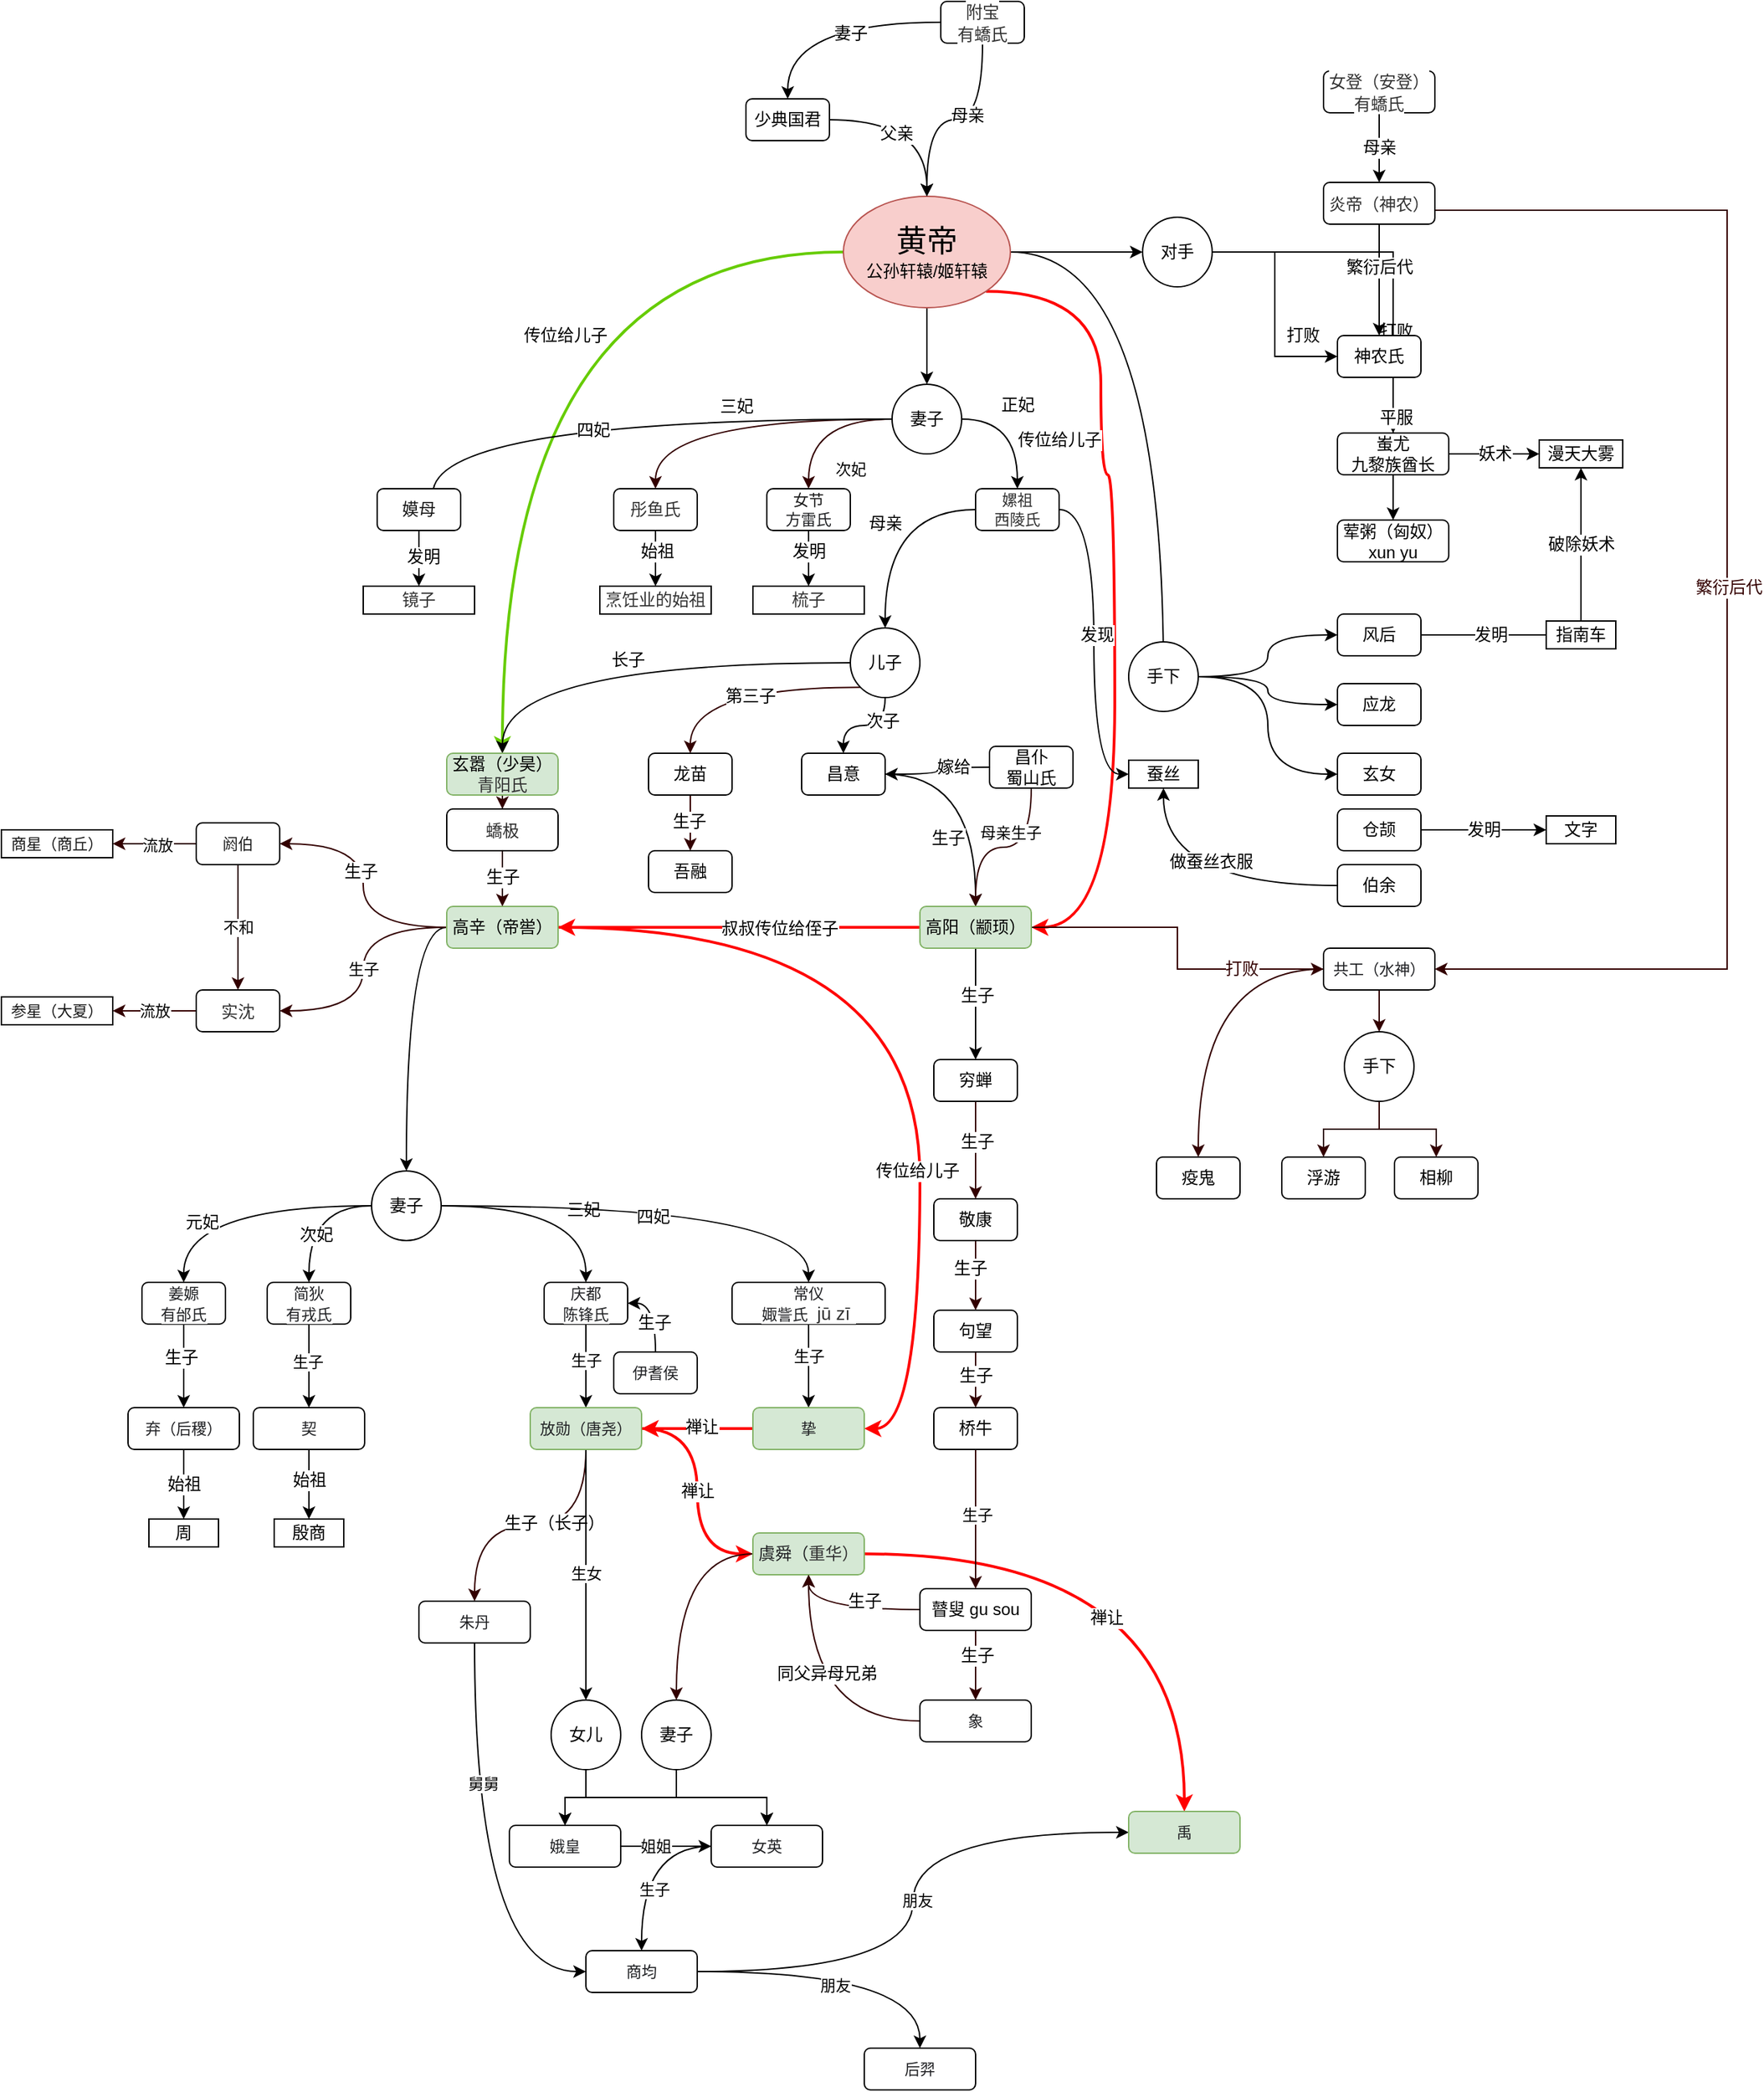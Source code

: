 <mxfile version="18.0.2" type="github">
  <diagram id="Ar0kWiEjL53RKp8qV1HC" name="Page-1">
    <mxGraphModel dx="1113" dy="1891" grid="1" gridSize="10" guides="1" tooltips="1" connect="1" arrows="1" fold="1" page="1" pageScale="1" pageWidth="827" pageHeight="1169" math="0" shadow="0">
      <root>
        <mxCell id="0" />
        <mxCell id="1" parent="0" />
        <mxCell id="65cZlFvj0mOp-KRwFTWv-3" style="edgeStyle=orthogonalEdgeStyle;rounded=0;orthogonalLoop=1;jettySize=auto;html=1;fontSize=12;" parent="1" source="65cZlFvj0mOp-KRwFTWv-1" target="65cZlFvj0mOp-KRwFTWv-2" edge="1">
          <mxGeometry relative="1" as="geometry" />
        </mxCell>
        <mxCell id="65cZlFvj0mOp-KRwFTWv-35" style="edgeStyle=orthogonalEdgeStyle;curved=1;rounded=0;orthogonalLoop=1;jettySize=auto;html=1;entryX=0.5;entryY=0.6;entryDx=0;entryDy=0;fontSize=12;entryPerimeter=0;" parent="1" source="65cZlFvj0mOp-KRwFTWv-1" target="65cZlFvj0mOp-KRwFTWv-34" edge="1">
          <mxGeometry relative="1" as="geometry" />
        </mxCell>
        <mxCell id="65cZlFvj0mOp-KRwFTWv-116" style="edgeStyle=orthogonalEdgeStyle;curved=1;rounded=0;orthogonalLoop=1;jettySize=auto;html=1;fontSize=12;strokeColor=#66CC00;strokeWidth=2;" parent="1" source="65cZlFvj0mOp-KRwFTWv-1" target="65cZlFvj0mOp-KRwFTWv-64" edge="1">
          <mxGeometry relative="1" as="geometry" />
        </mxCell>
        <mxCell id="65cZlFvj0mOp-KRwFTWv-117" value="传位给儿子" style="edgeLabel;html=1;align=center;verticalAlign=middle;resizable=0;points=[];fontSize=12;" parent="65cZlFvj0mOp-KRwFTWv-116" vertex="1" connectable="0">
          <mxGeometry x="-0.24" y="42" relative="1" as="geometry">
            <mxPoint x="30" y="18" as="offset" />
          </mxGeometry>
        </mxCell>
        <mxCell id="65cZlFvj0mOp-KRwFTWv-118" style="edgeStyle=orthogonalEdgeStyle;curved=1;rounded=0;orthogonalLoop=1;jettySize=auto;html=1;exitX=1;exitY=1;exitDx=0;exitDy=0;entryX=1;entryY=0.5;entryDx=0;entryDy=0;fontSize=12;strokeWidth=2;strokeColor=#FF0000;" parent="1" source="65cZlFvj0mOp-KRwFTWv-1" target="65cZlFvj0mOp-KRwFTWv-71" edge="1">
          <mxGeometry relative="1" as="geometry">
            <Array as="points">
              <mxPoint x="1000" y="198" />
              <mxPoint x="1000" y="330" />
              <mxPoint x="1010" y="330" />
              <mxPoint x="1010" y="655" />
            </Array>
          </mxGeometry>
        </mxCell>
        <mxCell id="65cZlFvj0mOp-KRwFTWv-119" value="传位给儿子" style="edgeLabel;html=1;align=center;verticalAlign=middle;resizable=0;points=[];fontSize=12;" parent="65cZlFvj0mOp-KRwFTWv-118" vertex="1" connectable="0">
          <mxGeometry x="-0.408" y="-2" relative="1" as="geometry">
            <mxPoint x="-28" y="9" as="offset" />
          </mxGeometry>
        </mxCell>
        <mxCell id="65cZlFvj0mOp-KRwFTWv-145" style="edgeStyle=orthogonalEdgeStyle;curved=1;rounded=0;orthogonalLoop=1;jettySize=auto;html=1;fontSize=11;strokeColor=#330000;strokeWidth=1;startArrow=none;" parent="1" source="65cZlFvj0mOp-KRwFTWv-147" target="65cZlFvj0mOp-KRwFTWv-142" edge="1">
          <mxGeometry relative="1" as="geometry" />
        </mxCell>
        <mxCell id="65cZlFvj0mOp-KRwFTWv-146" value="次妃" style="edgeLabel;html=1;align=center;verticalAlign=middle;resizable=0;points=[];fontSize=11;" parent="65cZlFvj0mOp-KRwFTWv-145" vertex="1" connectable="0">
          <mxGeometry x="0.316" y="-1" relative="1" as="geometry">
            <mxPoint x="31" y="23" as="offset" />
          </mxGeometry>
        </mxCell>
        <mxCell id="hZrphyVDv4pvbZArS3AW-44" style="edgeStyle=orthogonalEdgeStyle;curved=1;rounded=0;orthogonalLoop=1;jettySize=auto;html=1;fontSize=12;" edge="1" parent="1" source="65cZlFvj0mOp-KRwFTWv-1" target="65cZlFvj0mOp-KRwFTWv-147">
          <mxGeometry relative="1" as="geometry" />
        </mxCell>
        <mxCell id="65cZlFvj0mOp-KRwFTWv-1" value="&lt;font style=&quot;font-size: 22px&quot;&gt;黄帝&lt;/font&gt;&lt;br&gt;公孙轩辕/姬轩辕" style="ellipse;whiteSpace=wrap;html=1;fillColor=#f8cecc;strokeColor=#b85450;" parent="1" vertex="1">
          <mxGeometry x="815" y="130" width="120" height="80" as="geometry" />
        </mxCell>
        <mxCell id="65cZlFvj0mOp-KRwFTWv-7" style="edgeStyle=orthogonalEdgeStyle;rounded=0;orthogonalLoop=1;jettySize=auto;html=1;fontSize=12;entryX=0;entryY=0.5;entryDx=0;entryDy=0;" parent="1" source="65cZlFvj0mOp-KRwFTWv-2" target="65cZlFvj0mOp-KRwFTWv-4" edge="1">
          <mxGeometry relative="1" as="geometry" />
        </mxCell>
        <mxCell id="65cZlFvj0mOp-KRwFTWv-12" value="打败" style="edgeLabel;html=1;align=center;verticalAlign=middle;resizable=0;points=[];fontSize=12;" parent="65cZlFvj0mOp-KRwFTWv-7" vertex="1" connectable="0">
          <mxGeometry x="0.691" y="1" relative="1" as="geometry">
            <mxPoint y="-14" as="offset" />
          </mxGeometry>
        </mxCell>
        <mxCell id="65cZlFvj0mOp-KRwFTWv-8" style="edgeStyle=orthogonalEdgeStyle;rounded=0;orthogonalLoop=1;jettySize=auto;html=1;fontSize=12;" parent="1" source="65cZlFvj0mOp-KRwFTWv-2" target="65cZlFvj0mOp-KRwFTWv-5" edge="1">
          <mxGeometry relative="1" as="geometry" />
        </mxCell>
        <mxCell id="65cZlFvj0mOp-KRwFTWv-11" value="打败" style="edgeLabel;html=1;align=center;verticalAlign=middle;resizable=0;points=[];fontSize=12;" parent="65cZlFvj0mOp-KRwFTWv-8" vertex="1" connectable="0">
          <mxGeometry x="0.536" y="2" relative="1" as="geometry">
            <mxPoint y="-13" as="offset" />
          </mxGeometry>
        </mxCell>
        <mxCell id="65cZlFvj0mOp-KRwFTWv-9" style="edgeStyle=orthogonalEdgeStyle;rounded=0;orthogonalLoop=1;jettySize=auto;html=1;fontSize=12;" parent="1" source="65cZlFvj0mOp-KRwFTWv-2" target="65cZlFvj0mOp-KRwFTWv-6" edge="1">
          <mxGeometry relative="1" as="geometry" />
        </mxCell>
        <mxCell id="65cZlFvj0mOp-KRwFTWv-10" value="平服" style="edgeLabel;html=1;align=center;verticalAlign=middle;resizable=0;points=[];fontSize=12;" parent="65cZlFvj0mOp-KRwFTWv-9" vertex="1" connectable="0">
          <mxGeometry x="0.607" y="2" relative="1" as="geometry">
            <mxPoint y="-10" as="offset" />
          </mxGeometry>
        </mxCell>
        <mxCell id="65cZlFvj0mOp-KRwFTWv-2" value="对手" style="ellipse;whiteSpace=wrap;html=1;aspect=fixed;fontSize=12;" parent="1" vertex="1">
          <mxGeometry x="1030" y="145" width="50" height="50" as="geometry" />
        </mxCell>
        <mxCell id="65cZlFvj0mOp-KRwFTWv-4" value="神农氏" style="rounded=1;whiteSpace=wrap;html=1;fontSize=12;" parent="1" vertex="1">
          <mxGeometry x="1170" y="230" width="60" height="30" as="geometry" />
        </mxCell>
        <mxCell id="65cZlFvj0mOp-KRwFTWv-46" value="妖术" style="edgeStyle=orthogonalEdgeStyle;curved=1;rounded=0;orthogonalLoop=1;jettySize=auto;html=1;entryX=0;entryY=0.5;entryDx=0;entryDy=0;fontSize=12;" parent="1" source="65cZlFvj0mOp-KRwFTWv-5" target="65cZlFvj0mOp-KRwFTWv-45" edge="1">
          <mxGeometry relative="1" as="geometry" />
        </mxCell>
        <mxCell id="65cZlFvj0mOp-KRwFTWv-5" value="蚩尤&lt;br&gt;九黎族酋长" style="rounded=1;whiteSpace=wrap;html=1;fontSize=12;" parent="1" vertex="1">
          <mxGeometry x="1170" y="300" width="80" height="30" as="geometry" />
        </mxCell>
        <mxCell id="65cZlFvj0mOp-KRwFTWv-6" value="荤粥（匈奴）&lt;br&gt;xun yu" style="rounded=1;whiteSpace=wrap;html=1;fontSize=12;" parent="1" vertex="1">
          <mxGeometry x="1170" y="362.5" width="80" height="30" as="geometry" />
        </mxCell>
        <mxCell id="65cZlFvj0mOp-KRwFTWv-14" style="edgeStyle=orthogonalEdgeStyle;rounded=0;orthogonalLoop=1;jettySize=auto;html=1;fontSize=12;" parent="1" source="65cZlFvj0mOp-KRwFTWv-13" target="65cZlFvj0mOp-KRwFTWv-4" edge="1">
          <mxGeometry relative="1" as="geometry" />
        </mxCell>
        <mxCell id="65cZlFvj0mOp-KRwFTWv-15" value="繁衍后代" style="edgeLabel;html=1;align=center;verticalAlign=middle;resizable=0;points=[];fontSize=12;" parent="65cZlFvj0mOp-KRwFTWv-14" vertex="1" connectable="0">
          <mxGeometry x="-0.24" relative="1" as="geometry">
            <mxPoint as="offset" />
          </mxGeometry>
        </mxCell>
        <mxCell id="hZrphyVDv4pvbZArS3AW-60" style="edgeStyle=orthogonalEdgeStyle;rounded=0;orthogonalLoop=1;jettySize=auto;html=1;entryX=1;entryY=0.5;entryDx=0;entryDy=0;fontSize=12;fontColor=#FF0000;strokeColor=#330000;strokeWidth=1;" edge="1" parent="1" source="65cZlFvj0mOp-KRwFTWv-13" target="65cZlFvj0mOp-KRwFTWv-172">
          <mxGeometry relative="1" as="geometry">
            <Array as="points">
              <mxPoint x="1450" y="140" />
              <mxPoint x="1450" y="685" />
            </Array>
          </mxGeometry>
        </mxCell>
        <mxCell id="hZrphyVDv4pvbZArS3AW-61" value="繁衍后代" style="edgeLabel;html=1;align=center;verticalAlign=middle;resizable=0;points=[];fontSize=12;fontColor=#330000;" vertex="1" connectable="0" parent="hZrphyVDv4pvbZArS3AW-60">
          <mxGeometry x="-0.001" y="1" relative="1" as="geometry">
            <mxPoint y="-1" as="offset" />
          </mxGeometry>
        </mxCell>
        <mxCell id="65cZlFvj0mOp-KRwFTWv-13" value="&lt;span style=&quot;color: rgb(51 , 51 , 51) ; font-family: &amp;#34;helvetica neue&amp;#34; , &amp;#34;helvetica&amp;#34; , &amp;#34;arial&amp;#34; , &amp;#34;pingfang sc&amp;#34; , &amp;#34;hiragino sans gb&amp;#34; , &amp;#34;microsoft yahei&amp;#34; , &amp;#34;wenquanyi micro hei&amp;#34; , sans-serif ; text-indent: 28px ; background-color: rgb(255 , 255 , 255)&quot;&gt;炎帝（神农）&lt;/span&gt;" style="rounded=1;whiteSpace=wrap;html=1;fontSize=12;" parent="1" vertex="1">
          <mxGeometry x="1160" y="120" width="80" height="30" as="geometry" />
        </mxCell>
        <mxCell id="65cZlFvj0mOp-KRwFTWv-17" style="edgeStyle=orthogonalEdgeStyle;rounded=0;orthogonalLoop=1;jettySize=auto;html=1;fontSize=12;curved=1;" parent="1" source="65cZlFvj0mOp-KRwFTWv-16" target="65cZlFvj0mOp-KRwFTWv-1" edge="1">
          <mxGeometry relative="1" as="geometry" />
        </mxCell>
        <mxCell id="65cZlFvj0mOp-KRwFTWv-18" value="父亲" style="edgeLabel;html=1;align=center;verticalAlign=middle;resizable=0;points=[];fontSize=12;" parent="65cZlFvj0mOp-KRwFTWv-17" vertex="1" connectable="0">
          <mxGeometry x="-0.232" y="-9" relative="1" as="geometry">
            <mxPoint y="1" as="offset" />
          </mxGeometry>
        </mxCell>
        <mxCell id="65cZlFvj0mOp-KRwFTWv-16" value="少典国君" style="rounded=1;whiteSpace=wrap;html=1;fontSize=12;" parent="1" vertex="1">
          <mxGeometry x="745" y="60" width="60" height="30" as="geometry" />
        </mxCell>
        <mxCell id="65cZlFvj0mOp-KRwFTWv-20" style="edgeStyle=orthogonalEdgeStyle;curved=1;rounded=0;orthogonalLoop=1;jettySize=auto;html=1;fontSize=12;" parent="1" source="65cZlFvj0mOp-KRwFTWv-19" target="65cZlFvj0mOp-KRwFTWv-1" edge="1">
          <mxGeometry relative="1" as="geometry" />
        </mxCell>
        <mxCell id="65cZlFvj0mOp-KRwFTWv-21" value="母亲" style="edgeLabel;html=1;align=center;verticalAlign=middle;resizable=0;points=[];fontSize=12;" parent="65cZlFvj0mOp-KRwFTWv-20" vertex="1" connectable="0">
          <mxGeometry x="-0.123" y="-3" relative="1" as="geometry">
            <mxPoint as="offset" />
          </mxGeometry>
        </mxCell>
        <mxCell id="65cZlFvj0mOp-KRwFTWv-22" style="edgeStyle=orthogonalEdgeStyle;curved=1;rounded=0;orthogonalLoop=1;jettySize=auto;html=1;entryX=0.5;entryY=0;entryDx=0;entryDy=0;fontSize=12;" parent="1" source="65cZlFvj0mOp-KRwFTWv-19" target="65cZlFvj0mOp-KRwFTWv-16" edge="1">
          <mxGeometry relative="1" as="geometry" />
        </mxCell>
        <mxCell id="65cZlFvj0mOp-KRwFTWv-23" value="妻子" style="edgeLabel;html=1;align=center;verticalAlign=middle;resizable=0;points=[];fontSize=12;" parent="65cZlFvj0mOp-KRwFTWv-22" vertex="1" connectable="0">
          <mxGeometry x="-0.212" y="8" relative="1" as="geometry">
            <mxPoint as="offset" />
          </mxGeometry>
        </mxCell>
        <mxCell id="65cZlFvj0mOp-KRwFTWv-19" value="&lt;span style=&quot;color: rgb(51 , 51 , 51) ; font-family: &amp;#34;helvetica neue&amp;#34; , &amp;#34;helvetica&amp;#34; , &amp;#34;arial&amp;#34; , &amp;#34;pingfang sc&amp;#34; , &amp;#34;hiragino sans gb&amp;#34; , &amp;#34;microsoft yahei&amp;#34; , &amp;#34;wenquanyi micro hei&amp;#34; , sans-serif ; font-size: 12px ; text-indent: 28px ; background-color: rgb(255 , 255 , 255)&quot;&gt;附宝&lt;br&gt;&lt;/span&gt;&lt;span style=&quot;color: rgb(51 , 51 , 51) ; font-family: &amp;#34;helvetica neue&amp;#34; , &amp;#34;helvetica&amp;#34; , &amp;#34;arial&amp;#34; , &amp;#34;pingfang sc&amp;#34; , &amp;#34;hiragino sans gb&amp;#34; , &amp;#34;microsoft yahei&amp;#34; , &amp;#34;wenquanyi micro hei&amp;#34; , sans-serif ; text-indent: 28px ; background-color: rgb(255 , 255 , 255)&quot;&gt;有蟜氏&lt;/span&gt;&lt;span style=&quot;color: rgb(51 , 51 , 51) ; font-family: &amp;#34;helvetica neue&amp;#34; , &amp;#34;helvetica&amp;#34; , &amp;#34;arial&amp;#34; , &amp;#34;pingfang sc&amp;#34; , &amp;#34;hiragino sans gb&amp;#34; , &amp;#34;microsoft yahei&amp;#34; , &amp;#34;wenquanyi micro hei&amp;#34; , sans-serif ; font-size: 12px ; text-indent: 28px ; background-color: rgb(255 , 255 , 255)&quot;&gt;&lt;br style=&quot;font-size: 12px&quot;&gt;&lt;/span&gt;" style="rounded=1;whiteSpace=wrap;html=1;fontSize=12;" parent="1" vertex="1">
          <mxGeometry x="885" y="-10" width="60" height="30" as="geometry" />
        </mxCell>
        <mxCell id="65cZlFvj0mOp-KRwFTWv-32" value="母亲" style="edgeStyle=orthogonalEdgeStyle;curved=1;rounded=0;orthogonalLoop=1;jettySize=auto;html=1;entryX=0.5;entryY=0;entryDx=0;entryDy=0;fontSize=12;" parent="1" source="65cZlFvj0mOp-KRwFTWv-28" target="65cZlFvj0mOp-KRwFTWv-13" edge="1">
          <mxGeometry relative="1" as="geometry" />
        </mxCell>
        <mxCell id="65cZlFvj0mOp-KRwFTWv-28" value="&lt;span style=&quot;color: rgb(51 , 51 , 51) ; font-family: &amp;#34;helvetica neue&amp;#34; , &amp;#34;helvetica&amp;#34; , &amp;#34;arial&amp;#34; , &amp;#34;pingfang sc&amp;#34; , &amp;#34;hiragino sans gb&amp;#34; , &amp;#34;microsoft yahei&amp;#34; , &amp;#34;wenquanyi micro hei&amp;#34; , sans-serif ; font-size: 12px ; text-indent: 28px ; background-color: rgb(255 , 255 , 255)&quot;&gt;女登（安登）&lt;br&gt;&lt;/span&gt;&lt;span style=&quot;color: rgb(51 , 51 , 51) ; font-family: &amp;#34;helvetica neue&amp;#34; , &amp;#34;helvetica&amp;#34; , &amp;#34;arial&amp;#34; , &amp;#34;pingfang sc&amp;#34; , &amp;#34;hiragino sans gb&amp;#34; , &amp;#34;microsoft yahei&amp;#34; , &amp;#34;wenquanyi micro hei&amp;#34; , sans-serif ; text-indent: 28px ; background-color: rgb(255 , 255 , 255)&quot;&gt;有蟜氏&lt;/span&gt;&lt;span style=&quot;color: rgb(51 , 51 , 51) ; font-family: &amp;#34;helvetica neue&amp;#34; , &amp;#34;helvetica&amp;#34; , &amp;#34;arial&amp;#34; , &amp;#34;pingfang sc&amp;#34; , &amp;#34;hiragino sans gb&amp;#34; , &amp;#34;microsoft yahei&amp;#34; , &amp;#34;wenquanyi micro hei&amp;#34; , sans-serif ; font-size: 12px ; text-indent: 28px ; background-color: rgb(255 , 255 , 255)&quot;&gt;&lt;br style=&quot;font-size: 12px&quot;&gt;&lt;/span&gt;" style="rounded=1;whiteSpace=wrap;html=1;fontSize=12;" parent="1" vertex="1">
          <mxGeometry x="1160" y="40" width="80" height="30" as="geometry" />
        </mxCell>
        <mxCell id="65cZlFvj0mOp-KRwFTWv-39" style="edgeStyle=orthogonalEdgeStyle;curved=1;rounded=0;orthogonalLoop=1;jettySize=auto;html=1;fontSize=12;" parent="1" source="65cZlFvj0mOp-KRwFTWv-34" target="65cZlFvj0mOp-KRwFTWv-36" edge="1">
          <mxGeometry relative="1" as="geometry" />
        </mxCell>
        <mxCell id="65cZlFvj0mOp-KRwFTWv-40" style="edgeStyle=orthogonalEdgeStyle;curved=1;rounded=0;orthogonalLoop=1;jettySize=auto;html=1;fontSize=12;" parent="1" source="65cZlFvj0mOp-KRwFTWv-34" target="65cZlFvj0mOp-KRwFTWv-37" edge="1">
          <mxGeometry relative="1" as="geometry" />
        </mxCell>
        <mxCell id="65cZlFvj0mOp-KRwFTWv-41" style="edgeStyle=orthogonalEdgeStyle;curved=1;rounded=0;orthogonalLoop=1;jettySize=auto;html=1;entryX=0;entryY=0.5;entryDx=0;entryDy=0;fontSize=12;" parent="1" source="65cZlFvj0mOp-KRwFTWv-34" target="65cZlFvj0mOp-KRwFTWv-38" edge="1">
          <mxGeometry relative="1" as="geometry" />
        </mxCell>
        <mxCell id="65cZlFvj0mOp-KRwFTWv-34" value="手下" style="ellipse;whiteSpace=wrap;html=1;aspect=fixed;fontSize=12;" parent="1" vertex="1">
          <mxGeometry x="1020" y="450" width="50" height="50" as="geometry" />
        </mxCell>
        <mxCell id="65cZlFvj0mOp-KRwFTWv-43" style="edgeStyle=orthogonalEdgeStyle;curved=1;rounded=0;orthogonalLoop=1;jettySize=auto;html=1;entryX=0.4;entryY=0.5;entryDx=0;entryDy=0;entryPerimeter=0;fontSize=12;" parent="1" source="65cZlFvj0mOp-KRwFTWv-36" target="65cZlFvj0mOp-KRwFTWv-42" edge="1">
          <mxGeometry relative="1" as="geometry" />
        </mxCell>
        <mxCell id="65cZlFvj0mOp-KRwFTWv-44" value="发明" style="edgeLabel;html=1;align=center;verticalAlign=middle;resizable=0;points=[];fontSize=12;" parent="65cZlFvj0mOp-KRwFTWv-43" vertex="1" connectable="0">
          <mxGeometry x="-0.309" y="-1" relative="1" as="geometry">
            <mxPoint x="12" y="-1" as="offset" />
          </mxGeometry>
        </mxCell>
        <mxCell id="65cZlFvj0mOp-KRwFTWv-36" value="风后" style="rounded=1;whiteSpace=wrap;html=1;fontSize=12;" parent="1" vertex="1">
          <mxGeometry x="1170" y="430" width="60" height="30" as="geometry" />
        </mxCell>
        <mxCell id="65cZlFvj0mOp-KRwFTWv-37" value="应龙" style="rounded=1;whiteSpace=wrap;html=1;fontSize=12;" parent="1" vertex="1">
          <mxGeometry x="1170" y="480" width="60" height="30" as="geometry" />
        </mxCell>
        <mxCell id="65cZlFvj0mOp-KRwFTWv-38" value="玄女" style="rounded=1;whiteSpace=wrap;html=1;fontSize=12;" parent="1" vertex="1">
          <mxGeometry x="1170" y="530" width="60" height="30" as="geometry" />
        </mxCell>
        <mxCell id="65cZlFvj0mOp-KRwFTWv-47" style="edgeStyle=orthogonalEdgeStyle;curved=1;rounded=0;orthogonalLoop=1;jettySize=auto;html=1;fontSize=12;" parent="1" source="65cZlFvj0mOp-KRwFTWv-42" target="65cZlFvj0mOp-KRwFTWv-45" edge="1">
          <mxGeometry relative="1" as="geometry" />
        </mxCell>
        <mxCell id="65cZlFvj0mOp-KRwFTWv-48" value="破除妖术" style="edgeLabel;html=1;align=center;verticalAlign=middle;resizable=0;points=[];fontSize=12;" parent="65cZlFvj0mOp-KRwFTWv-47" vertex="1" connectable="0">
          <mxGeometry x="0.236" y="1" relative="1" as="geometry">
            <mxPoint x="1" y="13" as="offset" />
          </mxGeometry>
        </mxCell>
        <mxCell id="65cZlFvj0mOp-KRwFTWv-42" value="指南车" style="rounded=0;whiteSpace=wrap;html=1;fontSize=12;" parent="1" vertex="1">
          <mxGeometry x="1320" y="435" width="50" height="20" as="geometry" />
        </mxCell>
        <mxCell id="65cZlFvj0mOp-KRwFTWv-45" value="漫天大雾" style="rounded=0;whiteSpace=wrap;html=1;fontSize=12;" parent="1" vertex="1">
          <mxGeometry x="1315" y="305" width="60" height="20" as="geometry" />
        </mxCell>
        <mxCell id="65cZlFvj0mOp-KRwFTWv-51" value="发明" style="edgeStyle=orthogonalEdgeStyle;curved=1;rounded=0;orthogonalLoop=1;jettySize=auto;html=1;fontSize=12;" parent="1" source="65cZlFvj0mOp-KRwFTWv-49" target="65cZlFvj0mOp-KRwFTWv-50" edge="1">
          <mxGeometry relative="1" as="geometry" />
        </mxCell>
        <mxCell id="65cZlFvj0mOp-KRwFTWv-49" value="仓颉" style="rounded=1;whiteSpace=wrap;html=1;fontSize=12;" parent="1" vertex="1">
          <mxGeometry x="1170" y="570" width="60" height="30" as="geometry" />
        </mxCell>
        <mxCell id="65cZlFvj0mOp-KRwFTWv-50" value="文字" style="rounded=0;whiteSpace=wrap;html=1;fontSize=12;" parent="1" vertex="1">
          <mxGeometry x="1320" y="575" width="50" height="20" as="geometry" />
        </mxCell>
        <mxCell id="65cZlFvj0mOp-KRwFTWv-56" value="母亲" style="edgeStyle=orthogonalEdgeStyle;curved=1;rounded=0;orthogonalLoop=1;jettySize=auto;html=1;fontSize=12;" parent="1" source="65cZlFvj0mOp-KRwFTWv-52" target="65cZlFvj0mOp-KRwFTWv-55" edge="1">
          <mxGeometry relative="1" as="geometry" />
        </mxCell>
        <mxCell id="65cZlFvj0mOp-KRwFTWv-59" style="edgeStyle=orthogonalEdgeStyle;curved=1;rounded=0;orthogonalLoop=1;jettySize=auto;html=1;entryX=0;entryY=0.5;entryDx=0;entryDy=0;fontSize=12;" parent="1" source="65cZlFvj0mOp-KRwFTWv-52" target="65cZlFvj0mOp-KRwFTWv-58" edge="1">
          <mxGeometry relative="1" as="geometry" />
        </mxCell>
        <mxCell id="65cZlFvj0mOp-KRwFTWv-61" value="发现" style="edgeLabel;html=1;align=center;verticalAlign=middle;resizable=0;points=[];fontSize=12;" parent="65cZlFvj0mOp-KRwFTWv-59" vertex="1" connectable="0">
          <mxGeometry x="-0.04" y="2" relative="1" as="geometry">
            <mxPoint as="offset" />
          </mxGeometry>
        </mxCell>
        <mxCell id="65cZlFvj0mOp-KRwFTWv-52" value="&lt;span style=&quot;color: rgb(51 , 51 , 51) ; font-family: &amp;#34;arial&amp;#34; ; font-size: 11px ; background-color: rgb(255 , 255 , 255)&quot;&gt;嫘祖&lt;br&gt;西陵氏&lt;br&gt;&lt;/span&gt;" style="rounded=1;whiteSpace=wrap;html=1;fontSize=11;" parent="1" vertex="1">
          <mxGeometry x="910" y="340" width="60" height="30" as="geometry" />
        </mxCell>
        <mxCell id="65cZlFvj0mOp-KRwFTWv-66" style="edgeStyle=orthogonalEdgeStyle;curved=1;rounded=0;orthogonalLoop=1;jettySize=auto;html=1;fontSize=12;" parent="1" source="65cZlFvj0mOp-KRwFTWv-55" target="65cZlFvj0mOp-KRwFTWv-64" edge="1">
          <mxGeometry relative="1" as="geometry" />
        </mxCell>
        <mxCell id="hZrphyVDv4pvbZArS3AW-56" value="长子" style="edgeLabel;html=1;align=center;verticalAlign=middle;resizable=0;points=[];fontSize=12;" vertex="1" connectable="0" parent="65cZlFvj0mOp-KRwFTWv-66">
          <mxGeometry x="0.019" y="-2" relative="1" as="geometry">
            <mxPoint as="offset" />
          </mxGeometry>
        </mxCell>
        <mxCell id="65cZlFvj0mOp-KRwFTWv-67" style="edgeStyle=orthogonalEdgeStyle;curved=1;rounded=0;orthogonalLoop=1;jettySize=auto;html=1;fontSize=12;" parent="1" source="65cZlFvj0mOp-KRwFTWv-55" target="65cZlFvj0mOp-KRwFTWv-65" edge="1">
          <mxGeometry relative="1" as="geometry" />
        </mxCell>
        <mxCell id="hZrphyVDv4pvbZArS3AW-57" value="次子" style="edgeLabel;html=1;align=center;verticalAlign=middle;resizable=0;points=[];fontSize=12;" vertex="1" connectable="0" parent="65cZlFvj0mOp-KRwFTWv-67">
          <mxGeometry x="-0.53" y="-2" relative="1" as="geometry">
            <mxPoint as="offset" />
          </mxGeometry>
        </mxCell>
        <mxCell id="65cZlFvj0mOp-KRwFTWv-165" style="edgeStyle=orthogonalEdgeStyle;curved=1;rounded=0;orthogonalLoop=1;jettySize=auto;html=1;exitX=0;exitY=1;exitDx=0;exitDy=0;entryX=0.5;entryY=0;entryDx=0;entryDy=0;fontSize=12;strokeColor=#330000;strokeWidth=1;" parent="1" source="65cZlFvj0mOp-KRwFTWv-55" target="65cZlFvj0mOp-KRwFTWv-163" edge="1">
          <mxGeometry relative="1" as="geometry" />
        </mxCell>
        <mxCell id="65cZlFvj0mOp-KRwFTWv-168" value="第三子" style="edgeLabel;html=1;align=center;verticalAlign=middle;resizable=0;points=[];fontSize=12;" parent="65cZlFvj0mOp-KRwFTWv-165" vertex="1" connectable="0">
          <mxGeometry x="-0.064" y="6" relative="1" as="geometry">
            <mxPoint as="offset" />
          </mxGeometry>
        </mxCell>
        <mxCell id="65cZlFvj0mOp-KRwFTWv-55" value="儿子" style="ellipse;whiteSpace=wrap;html=1;aspect=fixed;fontSize=12;" parent="1" vertex="1">
          <mxGeometry x="820" y="440" width="50" height="50" as="geometry" />
        </mxCell>
        <mxCell id="65cZlFvj0mOp-KRwFTWv-58" value="蚕丝" style="rounded=0;whiteSpace=wrap;html=1;fontSize=12;" parent="1" vertex="1">
          <mxGeometry x="1020" y="535" width="50" height="20" as="geometry" />
        </mxCell>
        <mxCell id="65cZlFvj0mOp-KRwFTWv-62" style="edgeStyle=orthogonalEdgeStyle;curved=1;rounded=0;orthogonalLoop=1;jettySize=auto;html=1;entryX=0.5;entryY=1;entryDx=0;entryDy=0;fontSize=12;" parent="1" source="65cZlFvj0mOp-KRwFTWv-60" target="65cZlFvj0mOp-KRwFTWv-58" edge="1">
          <mxGeometry relative="1" as="geometry" />
        </mxCell>
        <mxCell id="65cZlFvj0mOp-KRwFTWv-63" value="做蚕丝衣服" style="edgeLabel;html=1;align=center;verticalAlign=middle;resizable=0;points=[];fontSize=12;" parent="65cZlFvj0mOp-KRwFTWv-62" vertex="1" connectable="0">
          <mxGeometry x="-0.067" y="-17" relative="1" as="geometry">
            <mxPoint as="offset" />
          </mxGeometry>
        </mxCell>
        <mxCell id="65cZlFvj0mOp-KRwFTWv-60" value="伯余" style="rounded=1;whiteSpace=wrap;html=1;fontSize=12;" parent="1" vertex="1">
          <mxGeometry x="1170" y="610" width="60" height="30" as="geometry" />
        </mxCell>
        <mxCell id="65cZlFvj0mOp-KRwFTWv-159" style="edgeStyle=orthogonalEdgeStyle;curved=1;rounded=0;orthogonalLoop=1;jettySize=auto;html=1;fontSize=12;strokeColor=#330000;strokeWidth=1;" parent="1" source="65cZlFvj0mOp-KRwFTWv-64" target="65cZlFvj0mOp-KRwFTWv-158" edge="1">
          <mxGeometry relative="1" as="geometry" />
        </mxCell>
        <mxCell id="65cZlFvj0mOp-KRwFTWv-161" value="生子" style="edgeLabel;html=1;align=center;verticalAlign=middle;resizable=0;points=[];fontSize=12;" parent="65cZlFvj0mOp-KRwFTWv-159" vertex="1" connectable="0">
          <mxGeometry x="-0.345" y="1" relative="1" as="geometry">
            <mxPoint as="offset" />
          </mxGeometry>
        </mxCell>
        <mxCell id="65cZlFvj0mOp-KRwFTWv-64" value="玄嚣（少昊）&lt;br&gt;&lt;span style=&quot;color: rgb(51 , 51 , 51) ; font-family: &amp;#34;helvetica neue&amp;#34; , &amp;#34;helvetica&amp;#34; , &amp;#34;arial&amp;#34; , &amp;#34;pingfang sc&amp;#34; , &amp;#34;hiragino sans gb&amp;#34; , &amp;#34;microsoft yahei&amp;#34; , &amp;#34;wenquanyi micro hei&amp;#34; , sans-serif&quot;&gt;青阳氏&lt;/span&gt;" style="rounded=1;whiteSpace=wrap;html=1;fontSize=12;fillColor=#d5e8d4;strokeColor=#82b366;" parent="1" vertex="1">
          <mxGeometry x="530" y="530" width="80" height="30" as="geometry" />
        </mxCell>
        <mxCell id="65cZlFvj0mOp-KRwFTWv-72" value="生子" style="edgeStyle=orthogonalEdgeStyle;curved=1;rounded=0;orthogonalLoop=1;jettySize=auto;html=1;fontSize=12;" parent="1" source="65cZlFvj0mOp-KRwFTWv-65" target="65cZlFvj0mOp-KRwFTWv-71" edge="1">
          <mxGeometry x="0.385" y="-20" relative="1" as="geometry">
            <mxPoint as="offset" />
          </mxGeometry>
        </mxCell>
        <mxCell id="65cZlFvj0mOp-KRwFTWv-65" value="昌意" style="rounded=1;whiteSpace=wrap;html=1;fontSize=12;" parent="1" vertex="1">
          <mxGeometry x="785" y="530" width="60" height="30" as="geometry" />
        </mxCell>
        <mxCell id="65cZlFvj0mOp-KRwFTWv-81" style="edgeStyle=orthogonalEdgeStyle;curved=1;rounded=0;orthogonalLoop=1;jettySize=auto;html=1;fontSize=12;" parent="1" source="65cZlFvj0mOp-KRwFTWv-68" target="65cZlFvj0mOp-KRwFTWv-80" edge="1">
          <mxGeometry relative="1" as="geometry" />
        </mxCell>
        <mxCell id="65cZlFvj0mOp-KRwFTWv-114" style="edgeStyle=orthogonalEdgeStyle;curved=1;rounded=0;orthogonalLoop=1;jettySize=auto;html=1;entryX=1;entryY=0.5;entryDx=0;entryDy=0;fontSize=12;strokeWidth=2;strokeColor=#FF0000;" parent="1" source="65cZlFvj0mOp-KRwFTWv-68" target="65cZlFvj0mOp-KRwFTWv-94" edge="1">
          <mxGeometry relative="1" as="geometry">
            <Array as="points">
              <mxPoint x="870" y="655" />
              <mxPoint x="870" y="1015" />
            </Array>
          </mxGeometry>
        </mxCell>
        <mxCell id="65cZlFvj0mOp-KRwFTWv-115" value="传位给儿子" style="edgeLabel;html=1;align=center;verticalAlign=middle;resizable=0;points=[];fontSize=12;" parent="65cZlFvj0mOp-KRwFTWv-114" vertex="1" connectable="0">
          <mxGeometry x="0.315" y="-2" relative="1" as="geometry">
            <mxPoint y="1" as="offset" />
          </mxGeometry>
        </mxCell>
        <mxCell id="65cZlFvj0mOp-KRwFTWv-126" style="edgeStyle=orthogonalEdgeStyle;curved=1;rounded=0;orthogonalLoop=1;jettySize=auto;html=1;entryX=1;entryY=0.5;entryDx=0;entryDy=0;fontSize=12;strokeColor=#330000;strokeWidth=1;" parent="1" source="65cZlFvj0mOp-KRwFTWv-68" target="65cZlFvj0mOp-KRwFTWv-125" edge="1">
          <mxGeometry relative="1" as="geometry" />
        </mxCell>
        <mxCell id="65cZlFvj0mOp-KRwFTWv-131" value="生子" style="edgeLabel;html=1;align=center;verticalAlign=middle;resizable=0;points=[];fontSize=12;" parent="65cZlFvj0mOp-KRwFTWv-126" vertex="1" connectable="0">
          <mxGeometry x="0.117" y="2" relative="1" as="geometry">
            <mxPoint as="offset" />
          </mxGeometry>
        </mxCell>
        <mxCell id="65cZlFvj0mOp-KRwFTWv-130" value="生子" style="edgeStyle=orthogonalEdgeStyle;curved=1;rounded=0;orthogonalLoop=1;jettySize=auto;html=1;entryX=1;entryY=0.5;entryDx=0;entryDy=0;fontSize=11;strokeColor=#330000;strokeWidth=1;" parent="1" source="65cZlFvj0mOp-KRwFTWv-68" target="65cZlFvj0mOp-KRwFTWv-129" edge="1">
          <mxGeometry relative="1" as="geometry" />
        </mxCell>
        <mxCell id="65cZlFvj0mOp-KRwFTWv-68" value="高辛（帝喾）" style="rounded=1;whiteSpace=wrap;html=1;fontSize=12;fillColor=#d5e8d4;strokeColor=#82b366;" parent="1" vertex="1">
          <mxGeometry x="530" y="640" width="80" height="30" as="geometry" />
        </mxCell>
        <mxCell id="65cZlFvj0mOp-KRwFTWv-70" value="嫁给" style="edgeStyle=orthogonalEdgeStyle;curved=1;rounded=0;orthogonalLoop=1;jettySize=auto;html=1;fontSize=12;" parent="1" source="65cZlFvj0mOp-KRwFTWv-69" target="65cZlFvj0mOp-KRwFTWv-65" edge="1">
          <mxGeometry x="-0.333" relative="1" as="geometry">
            <mxPoint as="offset" />
          </mxGeometry>
        </mxCell>
        <mxCell id="65cZlFvj0mOp-KRwFTWv-140" style="edgeStyle=orthogonalEdgeStyle;curved=1;rounded=0;orthogonalLoop=1;jettySize=auto;html=1;fontSize=11;strokeColor=#330000;strokeWidth=1;" parent="1" source="65cZlFvj0mOp-KRwFTWv-69" target="65cZlFvj0mOp-KRwFTWv-71" edge="1">
          <mxGeometry relative="1" as="geometry" />
        </mxCell>
        <mxCell id="65cZlFvj0mOp-KRwFTWv-141" value="母亲生子" style="edgeLabel;html=1;align=center;verticalAlign=middle;resizable=0;points=[];fontSize=11;" parent="65cZlFvj0mOp-KRwFTWv-140" vertex="1" connectable="0">
          <mxGeometry x="-0.084" relative="1" as="geometry">
            <mxPoint y="-11" as="offset" />
          </mxGeometry>
        </mxCell>
        <mxCell id="65cZlFvj0mOp-KRwFTWv-69" value="昌仆&lt;br&gt;蜀山氏" style="rounded=1;whiteSpace=wrap;html=1;fontSize=12;" parent="1" vertex="1">
          <mxGeometry x="920" y="525" width="60" height="30" as="geometry" />
        </mxCell>
        <mxCell id="65cZlFvj0mOp-KRwFTWv-74" style="edgeStyle=orthogonalEdgeStyle;curved=1;rounded=0;orthogonalLoop=1;jettySize=auto;html=1;fontSize=12;strokeColor=#FF0000;strokeWidth=2;" parent="1" source="65cZlFvj0mOp-KRwFTWv-71" target="65cZlFvj0mOp-KRwFTWv-68" edge="1">
          <mxGeometry relative="1" as="geometry" />
        </mxCell>
        <mxCell id="65cZlFvj0mOp-KRwFTWv-75" value="叔叔传位给侄子" style="edgeLabel;html=1;align=center;verticalAlign=middle;resizable=0;points=[];fontSize=12;" parent="65cZlFvj0mOp-KRwFTWv-74" vertex="1" connectable="0">
          <mxGeometry x="-0.222" y="1" relative="1" as="geometry">
            <mxPoint as="offset" />
          </mxGeometry>
        </mxCell>
        <mxCell id="65cZlFvj0mOp-KRwFTWv-77" style="edgeStyle=orthogonalEdgeStyle;curved=1;rounded=0;orthogonalLoop=1;jettySize=auto;html=1;fontSize=12;" parent="1" source="65cZlFvj0mOp-KRwFTWv-71" target="65cZlFvj0mOp-KRwFTWv-76" edge="1">
          <mxGeometry relative="1" as="geometry" />
        </mxCell>
        <mxCell id="65cZlFvj0mOp-KRwFTWv-78" value="生子" style="edgeLabel;html=1;align=center;verticalAlign=middle;resizable=0;points=[];fontSize=12;" parent="65cZlFvj0mOp-KRwFTWv-77" vertex="1" connectable="0">
          <mxGeometry x="-0.15" y="1" relative="1" as="geometry">
            <mxPoint as="offset" />
          </mxGeometry>
        </mxCell>
        <mxCell id="hZrphyVDv4pvbZArS3AW-62" style="edgeStyle=orthogonalEdgeStyle;rounded=0;orthogonalLoop=1;jettySize=auto;html=1;fontSize=12;fontColor=#330000;strokeColor=#330000;strokeWidth=1;" edge="1" parent="1" source="65cZlFvj0mOp-KRwFTWv-71" target="65cZlFvj0mOp-KRwFTWv-172">
          <mxGeometry relative="1" as="geometry" />
        </mxCell>
        <mxCell id="hZrphyVDv4pvbZArS3AW-63" value="打败" style="edgeLabel;html=1;align=center;verticalAlign=middle;resizable=0;points=[];fontSize=12;fontColor=#330000;" vertex="1" connectable="0" parent="hZrphyVDv4pvbZArS3AW-62">
          <mxGeometry x="0.406" relative="1" as="geometry">
            <mxPoint x="12" as="offset" />
          </mxGeometry>
        </mxCell>
        <mxCell id="65cZlFvj0mOp-KRwFTWv-71" value="高阳（颛顼）" style="rounded=1;whiteSpace=wrap;html=1;fontSize=12;fillColor=#d5e8d4;strokeColor=#82b366;" parent="1" vertex="1">
          <mxGeometry x="870" y="640" width="80" height="30" as="geometry" />
        </mxCell>
        <mxCell id="65cZlFvj0mOp-KRwFTWv-189" style="edgeStyle=orthogonalEdgeStyle;curved=1;rounded=0;orthogonalLoop=1;jettySize=auto;html=1;fontSize=12;strokeColor=#330000;strokeWidth=1;" parent="1" source="65cZlFvj0mOp-KRwFTWv-76" target="65cZlFvj0mOp-KRwFTWv-188" edge="1">
          <mxGeometry relative="1" as="geometry" />
        </mxCell>
        <mxCell id="65cZlFvj0mOp-KRwFTWv-194" value="生子" style="edgeLabel;html=1;align=center;verticalAlign=middle;resizable=0;points=[];fontSize=12;" parent="65cZlFvj0mOp-KRwFTWv-189" vertex="1" connectable="0">
          <mxGeometry x="-0.2" y="1" relative="1" as="geometry">
            <mxPoint y="1" as="offset" />
          </mxGeometry>
        </mxCell>
        <mxCell id="65cZlFvj0mOp-KRwFTWv-76" value="穷蝉" style="rounded=1;whiteSpace=wrap;html=1;fontSize=12;" parent="1" vertex="1">
          <mxGeometry x="880" y="750" width="60" height="30" as="geometry" />
        </mxCell>
        <mxCell id="65cZlFvj0mOp-KRwFTWv-89" style="edgeStyle=orthogonalEdgeStyle;curved=1;rounded=0;orthogonalLoop=1;jettySize=auto;html=1;fontSize=12;" parent="1" source="65cZlFvj0mOp-KRwFTWv-79" target="65cZlFvj0mOp-KRwFTWv-88" edge="1">
          <mxGeometry relative="1" as="geometry" />
        </mxCell>
        <mxCell id="65cZlFvj0mOp-KRwFTWv-90" value="生子" style="edgeLabel;html=1;align=center;verticalAlign=middle;resizable=0;points=[];fontSize=12;" parent="65cZlFvj0mOp-KRwFTWv-89" vertex="1" connectable="0">
          <mxGeometry x="-0.2" y="-2" relative="1" as="geometry">
            <mxPoint as="offset" />
          </mxGeometry>
        </mxCell>
        <mxCell id="65cZlFvj0mOp-KRwFTWv-79" value="&lt;span style=&quot;color: rgb(32 , 33 , 36) ; font-family: &amp;#34;menlo&amp;#34; , monospace ; font-size: 11px ; text-align: left ; background-color: rgb(255 , 255 , 255)&quot;&gt;姜嫄&lt;br&gt;有邰氏&lt;br&gt;&lt;/span&gt;" style="rounded=1;whiteSpace=wrap;html=1;fontSize=12;" parent="1" vertex="1">
          <mxGeometry x="311" y="910" width="60" height="30" as="geometry" />
        </mxCell>
        <mxCell id="65cZlFvj0mOp-KRwFTWv-82" style="edgeStyle=orthogonalEdgeStyle;curved=1;rounded=0;orthogonalLoop=1;jettySize=auto;html=1;fontSize=12;" parent="1" source="65cZlFvj0mOp-KRwFTWv-80" target="65cZlFvj0mOp-KRwFTWv-79" edge="1">
          <mxGeometry relative="1" as="geometry" />
        </mxCell>
        <mxCell id="65cZlFvj0mOp-KRwFTWv-83" value="元妃" style="edgeLabel;html=1;align=center;verticalAlign=middle;resizable=0;points=[];fontSize=12;" parent="65cZlFvj0mOp-KRwFTWv-82" vertex="1" connectable="0">
          <mxGeometry x="0.291" y="12" relative="1" as="geometry">
            <mxPoint as="offset" />
          </mxGeometry>
        </mxCell>
        <mxCell id="65cZlFvj0mOp-KRwFTWv-101" style="edgeStyle=orthogonalEdgeStyle;curved=1;rounded=0;orthogonalLoop=1;jettySize=auto;html=1;fontSize=12;" parent="1" source="65cZlFvj0mOp-KRwFTWv-80" target="65cZlFvj0mOp-KRwFTWv-84" edge="1">
          <mxGeometry relative="1" as="geometry" />
        </mxCell>
        <mxCell id="65cZlFvj0mOp-KRwFTWv-177" value="次妃" style="edgeLabel;html=1;align=center;verticalAlign=middle;resizable=0;points=[];fontSize=12;" parent="65cZlFvj0mOp-KRwFTWv-101" vertex="1" connectable="0">
          <mxGeometry x="0.31" y="5" relative="1" as="geometry">
            <mxPoint as="offset" />
          </mxGeometry>
        </mxCell>
        <mxCell id="65cZlFvj0mOp-KRwFTWv-102" style="edgeStyle=orthogonalEdgeStyle;curved=1;rounded=0;orthogonalLoop=1;jettySize=auto;html=1;fontSize=12;" parent="1" source="65cZlFvj0mOp-KRwFTWv-80" target="65cZlFvj0mOp-KRwFTWv-86" edge="1">
          <mxGeometry relative="1" as="geometry" />
        </mxCell>
        <mxCell id="65cZlFvj0mOp-KRwFTWv-178" value="三妃" style="edgeLabel;html=1;align=center;verticalAlign=middle;resizable=0;points=[];fontSize=12;" parent="65cZlFvj0mOp-KRwFTWv-102" vertex="1" connectable="0">
          <mxGeometry x="0.278" y="-3" relative="1" as="geometry">
            <mxPoint as="offset" />
          </mxGeometry>
        </mxCell>
        <mxCell id="65cZlFvj0mOp-KRwFTWv-103" style="edgeStyle=orthogonalEdgeStyle;curved=1;rounded=0;orthogonalLoop=1;jettySize=auto;html=1;entryX=0.5;entryY=0;entryDx=0;entryDy=0;fontSize=12;" parent="1" source="65cZlFvj0mOp-KRwFTWv-80" target="65cZlFvj0mOp-KRwFTWv-87" edge="1">
          <mxGeometry relative="1" as="geometry" />
        </mxCell>
        <mxCell id="65cZlFvj0mOp-KRwFTWv-179" value="四妃" style="edgeLabel;html=1;align=center;verticalAlign=middle;resizable=0;points=[];fontSize=12;" parent="65cZlFvj0mOp-KRwFTWv-103" vertex="1" connectable="0">
          <mxGeometry x="-0.048" y="-7" relative="1" as="geometry">
            <mxPoint y="1" as="offset" />
          </mxGeometry>
        </mxCell>
        <mxCell id="65cZlFvj0mOp-KRwFTWv-80" value="妻子" style="ellipse;whiteSpace=wrap;html=1;aspect=fixed;fontSize=12;" parent="1" vertex="1">
          <mxGeometry x="476" y="830" width="50" height="50" as="geometry" />
        </mxCell>
        <mxCell id="65cZlFvj0mOp-KRwFTWv-92" style="edgeStyle=orthogonalEdgeStyle;curved=1;rounded=0;orthogonalLoop=1;jettySize=auto;html=1;fontSize=12;" parent="1" source="65cZlFvj0mOp-KRwFTWv-84" target="65cZlFvj0mOp-KRwFTWv-91" edge="1">
          <mxGeometry relative="1" as="geometry" />
        </mxCell>
        <mxCell id="hZrphyVDv4pvbZArS3AW-11" value="生子" style="edgeLabel;html=1;align=center;verticalAlign=middle;resizable=0;points=[];" vertex="1" connectable="0" parent="65cZlFvj0mOp-KRwFTWv-92">
          <mxGeometry x="-0.1" y="-1" relative="1" as="geometry">
            <mxPoint as="offset" />
          </mxGeometry>
        </mxCell>
        <mxCell id="65cZlFvj0mOp-KRwFTWv-84" value="&lt;span style=&quot;color: rgb(32 , 33 , 36) ; font-family: &amp;#34;menlo&amp;#34; , monospace ; font-size: 11px ; text-align: left ; background-color: rgb(255 , 255 , 255)&quot;&gt;简狄&lt;br&gt;&lt;/span&gt;&lt;span style=&quot;color: rgb(32 , 33 , 36) ; font-family: &amp;#34;menlo&amp;#34; , monospace ; font-size: 11px ; text-align: left ; background-color: rgb(255 , 255 , 255)&quot;&gt;有戎氏&lt;br&gt;&lt;/span&gt;" style="rounded=1;whiteSpace=wrap;html=1;fontSize=12;" parent="1" vertex="1">
          <mxGeometry x="401" y="910" width="60" height="30" as="geometry" />
        </mxCell>
        <mxCell id="65cZlFvj0mOp-KRwFTWv-104" style="edgeStyle=orthogonalEdgeStyle;curved=1;rounded=0;orthogonalLoop=1;jettySize=auto;html=1;fontSize=12;" parent="1" source="65cZlFvj0mOp-KRwFTWv-86" target="65cZlFvj0mOp-KRwFTWv-93" edge="1">
          <mxGeometry relative="1" as="geometry" />
        </mxCell>
        <mxCell id="hZrphyVDv4pvbZArS3AW-12" value="生子" style="edgeLabel;html=1;align=center;verticalAlign=middle;resizable=0;points=[];" vertex="1" connectable="0" parent="65cZlFvj0mOp-KRwFTWv-104">
          <mxGeometry x="-0.133" relative="1" as="geometry">
            <mxPoint as="offset" />
          </mxGeometry>
        </mxCell>
        <mxCell id="65cZlFvj0mOp-KRwFTWv-86" value="&lt;span style=&quot;color: rgb(32 , 33 , 36) ; font-family: &amp;#34;menlo&amp;#34; , monospace ; font-size: 11px ; text-align: left ; background-color: rgb(255 , 255 , 255)&quot;&gt;庆都&lt;br&gt;&lt;/span&gt;&lt;span style=&quot;color: rgb(32 , 33 , 36) ; font-family: &amp;#34;menlo&amp;#34; , monospace ; font-size: 11px ; text-align: left ; background-color: rgb(255 , 255 , 255)&quot;&gt;陈锋氏&lt;br&gt;&lt;/span&gt;" style="rounded=1;whiteSpace=wrap;html=1;fontSize=12;" parent="1" vertex="1">
          <mxGeometry x="600" y="910" width="60" height="30" as="geometry" />
        </mxCell>
        <mxCell id="65cZlFvj0mOp-KRwFTWv-100" style="edgeStyle=orthogonalEdgeStyle;curved=1;rounded=0;orthogonalLoop=1;jettySize=auto;html=1;entryX=0.5;entryY=0;entryDx=0;entryDy=0;fontSize=12;" parent="1" source="65cZlFvj0mOp-KRwFTWv-87" target="65cZlFvj0mOp-KRwFTWv-94" edge="1">
          <mxGeometry relative="1" as="geometry" />
        </mxCell>
        <mxCell id="hZrphyVDv4pvbZArS3AW-13" value="生子" style="edgeLabel;html=1;align=center;verticalAlign=middle;resizable=0;points=[];" vertex="1" connectable="0" parent="65cZlFvj0mOp-KRwFTWv-100">
          <mxGeometry x="-0.233" relative="1" as="geometry">
            <mxPoint as="offset" />
          </mxGeometry>
        </mxCell>
        <mxCell id="65cZlFvj0mOp-KRwFTWv-87" value="&lt;span style=&quot;color: rgb(32 , 33 , 36) ; font-family: &amp;quot;menlo&amp;quot; , monospace ; font-size: 11px ; text-align: left ; background-color: rgb(255 , 255 , 255)&quot;&gt;常仪&lt;br&gt;&lt;/span&gt;&lt;span style=&quot;text-align: left ; background-color: rgb(255 , 255 , 255)&quot;&gt;&lt;font color=&quot;#202124&quot; face=&quot;menlo, monospace&quot;&gt;&lt;span style=&quot;font-size: 11px&quot;&gt;娵訾氏&amp;nbsp;&lt;/span&gt;&lt;/font&gt;&lt;/span&gt;&lt;span style=&quot;color: rgb(51, 51, 51); font-family: Arial, sans-serif; font-size: 13px; text-align: start; background-color: rgb(255, 255, 255);&quot;&gt;jū zī&amp;nbsp;&lt;/span&gt;&lt;span style=&quot;text-align: left ; background-color: rgb(255 , 255 , 255)&quot;&gt;&lt;br&gt;&lt;/span&gt;" style="rounded=1;whiteSpace=wrap;html=1;fontSize=12;" parent="1" vertex="1">
          <mxGeometry x="735" y="910" width="110" height="30" as="geometry" />
        </mxCell>
        <mxCell id="65cZlFvj0mOp-KRwFTWv-106" value="始祖" style="edgeStyle=orthogonalEdgeStyle;curved=1;rounded=0;orthogonalLoop=1;jettySize=auto;html=1;entryX=0.5;entryY=0;entryDx=0;entryDy=0;fontSize=12;" parent="1" source="65cZlFvj0mOp-KRwFTWv-88" target="65cZlFvj0mOp-KRwFTWv-105" edge="1">
          <mxGeometry relative="1" as="geometry" />
        </mxCell>
        <mxCell id="65cZlFvj0mOp-KRwFTWv-88" value="&lt;span style=&quot;color: rgb(32 , 33 , 36) ; font-family: &amp;#34;menlo&amp;#34; , monospace ; font-size: 11px ; text-align: left ; background-color: rgb(255 , 255 , 255)&quot;&gt;弃（后稷）&lt;/span&gt;&lt;span style=&quot;color: rgb(32 , 33 , 36) ; font-family: &amp;#34;menlo&amp;#34; , monospace ; font-size: 11px ; text-align: left ; background-color: rgb(255 , 255 , 255)&quot;&gt;&lt;br&gt;&lt;/span&gt;" style="rounded=1;whiteSpace=wrap;html=1;fontSize=12;" parent="1" vertex="1">
          <mxGeometry x="301" y="1000" width="80" height="30" as="geometry" />
        </mxCell>
        <mxCell id="65cZlFvj0mOp-KRwFTWv-108" style="edgeStyle=orthogonalEdgeStyle;curved=1;rounded=0;orthogonalLoop=1;jettySize=auto;html=1;fontSize=12;" parent="1" source="65cZlFvj0mOp-KRwFTWv-91" target="65cZlFvj0mOp-KRwFTWv-107" edge="1">
          <mxGeometry relative="1" as="geometry" />
        </mxCell>
        <mxCell id="65cZlFvj0mOp-KRwFTWv-109" value="始祖" style="edgeLabel;html=1;align=center;verticalAlign=middle;resizable=0;points=[];fontSize=12;" parent="65cZlFvj0mOp-KRwFTWv-108" vertex="1" connectable="0">
          <mxGeometry x="-0.14" relative="1" as="geometry">
            <mxPoint as="offset" />
          </mxGeometry>
        </mxCell>
        <mxCell id="65cZlFvj0mOp-KRwFTWv-91" value="&lt;span style=&quot;color: rgb(32 , 33 , 36) ; font-family: &amp;#34;menlo&amp;#34; , monospace ; font-size: 11px ; text-align: left ; background-color: rgb(255 , 255 , 255)&quot;&gt;契&lt;br&gt;&lt;/span&gt;" style="rounded=1;whiteSpace=wrap;html=1;fontSize=12;" parent="1" vertex="1">
          <mxGeometry x="391" y="1000" width="80" height="30" as="geometry" />
        </mxCell>
        <mxCell id="65cZlFvj0mOp-KRwFTWv-123" style="edgeStyle=orthogonalEdgeStyle;curved=1;rounded=0;orthogonalLoop=1;jettySize=auto;html=1;entryX=0;entryY=0.5;entryDx=0;entryDy=0;fontSize=12;strokeColor=#FF0000;strokeWidth=2;" parent="1" source="65cZlFvj0mOp-KRwFTWv-93" target="65cZlFvj0mOp-KRwFTWv-122" edge="1">
          <mxGeometry relative="1" as="geometry" />
        </mxCell>
        <mxCell id="65cZlFvj0mOp-KRwFTWv-124" value="禅让" style="edgeLabel;html=1;align=center;verticalAlign=middle;resizable=0;points=[];fontSize=12;" parent="65cZlFvj0mOp-KRwFTWv-123" vertex="1" connectable="0">
          <mxGeometry x="0.171" y="4" relative="1" as="geometry">
            <mxPoint x="-4" y="-15" as="offset" />
          </mxGeometry>
        </mxCell>
        <mxCell id="65cZlFvj0mOp-KRwFTWv-170" style="edgeStyle=orthogonalEdgeStyle;curved=1;rounded=0;orthogonalLoop=1;jettySize=auto;html=1;fontSize=12;strokeColor=#330000;strokeWidth=1;" parent="1" source="65cZlFvj0mOp-KRwFTWv-93" target="65cZlFvj0mOp-KRwFTWv-169" edge="1">
          <mxGeometry relative="1" as="geometry" />
        </mxCell>
        <mxCell id="65cZlFvj0mOp-KRwFTWv-171" value="生子（长子）" style="edgeLabel;html=1;align=center;verticalAlign=middle;resizable=0;points=[];fontSize=12;" parent="65cZlFvj0mOp-KRwFTWv-170" vertex="1" connectable="0">
          <mxGeometry x="-0.18" y="-2" relative="1" as="geometry">
            <mxPoint as="offset" />
          </mxGeometry>
        </mxCell>
        <mxCell id="hZrphyVDv4pvbZArS3AW-8" style="edgeStyle=orthogonalEdgeStyle;curved=1;rounded=0;orthogonalLoop=1;jettySize=auto;html=1;" edge="1" parent="1" source="65cZlFvj0mOp-KRwFTWv-93" target="hZrphyVDv4pvbZArS3AW-5">
          <mxGeometry relative="1" as="geometry" />
        </mxCell>
        <mxCell id="hZrphyVDv4pvbZArS3AW-14" value="生女" style="edgeLabel;html=1;align=center;verticalAlign=middle;resizable=0;points=[];" vertex="1" connectable="0" parent="hZrphyVDv4pvbZArS3AW-8">
          <mxGeometry x="-0.011" relative="1" as="geometry">
            <mxPoint as="offset" />
          </mxGeometry>
        </mxCell>
        <mxCell id="65cZlFvj0mOp-KRwFTWv-93" value="&lt;span style=&quot;color: rgb(32 , 33 , 36) ; font-family: &amp;#34;menlo&amp;#34; , monospace ; font-size: 11px ; text-align: left&quot;&gt;放勋（唐尧）&lt;br&gt;&lt;/span&gt;" style="rounded=1;whiteSpace=wrap;html=1;fontSize=12;fillColor=#D5E8D4;strokeColor=#82b366;" parent="1" vertex="1">
          <mxGeometry x="590" y="1000" width="80" height="30" as="geometry" />
        </mxCell>
        <mxCell id="65cZlFvj0mOp-KRwFTWv-112" style="edgeStyle=orthogonalEdgeStyle;curved=1;rounded=0;orthogonalLoop=1;jettySize=auto;html=1;fontSize=12;strokeColor=#FF0000;strokeWidth=2;" parent="1" source="65cZlFvj0mOp-KRwFTWv-94" target="65cZlFvj0mOp-KRwFTWv-93" edge="1">
          <mxGeometry relative="1" as="geometry" />
        </mxCell>
        <mxCell id="65cZlFvj0mOp-KRwFTWv-113" value="禅让" style="edgeLabel;html=1;align=center;verticalAlign=middle;resizable=0;points=[];fontSize=12;" parent="65cZlFvj0mOp-KRwFTWv-112" vertex="1" connectable="0">
          <mxGeometry x="-0.067" y="-1" relative="1" as="geometry">
            <mxPoint as="offset" />
          </mxGeometry>
        </mxCell>
        <mxCell id="65cZlFvj0mOp-KRwFTWv-94" value="&lt;span style=&quot;color: rgb(32 , 33 , 36) ; font-family: &amp;#34;menlo&amp;#34; , monospace ; font-size: 11px ; text-align: left&quot;&gt;挚&lt;br&gt;&lt;/span&gt;" style="rounded=1;whiteSpace=wrap;html=1;fontSize=12;fillColor=#d5e8d4;strokeColor=#82b366;" parent="1" vertex="1">
          <mxGeometry x="750" y="1000" width="80" height="30" as="geometry" />
        </mxCell>
        <mxCell id="65cZlFvj0mOp-KRwFTWv-97" style="edgeStyle=orthogonalEdgeStyle;curved=1;rounded=0;orthogonalLoop=1;jettySize=auto;html=1;entryX=1;entryY=0.5;entryDx=0;entryDy=0;fontSize=12;" parent="1" source="65cZlFvj0mOp-KRwFTWv-96" target="65cZlFvj0mOp-KRwFTWv-86" edge="1">
          <mxGeometry relative="1" as="geometry" />
        </mxCell>
        <mxCell id="65cZlFvj0mOp-KRwFTWv-98" value="生子" style="edgeLabel;html=1;align=center;verticalAlign=middle;resizable=0;points=[];fontSize=12;" parent="65cZlFvj0mOp-KRwFTWv-97" vertex="1" connectable="0">
          <mxGeometry x="-0.236" y="1" relative="1" as="geometry">
            <mxPoint as="offset" />
          </mxGeometry>
        </mxCell>
        <mxCell id="65cZlFvj0mOp-KRwFTWv-96" value="&lt;span style=&quot;color: rgb(32 , 33 , 36) ; font-family: &amp;#34;menlo&amp;#34; , monospace ; font-size: 11px ; text-align: left ; background-color: rgb(255 , 255 , 255)&quot;&gt;伊耆侯&lt;/span&gt;&lt;span style=&quot;color: rgb(32 , 33 , 36) ; font-family: &amp;#34;menlo&amp;#34; , monospace ; font-size: 11px ; text-align: left ; background-color: rgb(255 , 255 , 255)&quot;&gt;&lt;br&gt;&lt;/span&gt;" style="rounded=1;whiteSpace=wrap;html=1;fontSize=12;" parent="1" vertex="1">
          <mxGeometry x="650" y="960" width="60" height="30" as="geometry" />
        </mxCell>
        <mxCell id="65cZlFvj0mOp-KRwFTWv-105" value="周" style="rounded=0;whiteSpace=wrap;html=1;fontSize=12;" parent="1" vertex="1">
          <mxGeometry x="316" y="1080" width="50" height="20" as="geometry" />
        </mxCell>
        <mxCell id="65cZlFvj0mOp-KRwFTWv-107" value="殷商" style="rounded=0;whiteSpace=wrap;html=1;fontSize=12;" parent="1" vertex="1">
          <mxGeometry x="406" y="1080" width="50" height="20" as="geometry" />
        </mxCell>
        <mxCell id="65cZlFvj0mOp-KRwFTWv-180" style="edgeStyle=orthogonalEdgeStyle;curved=1;rounded=0;orthogonalLoop=1;jettySize=auto;html=1;fontSize=12;strokeColor=#330000;strokeWidth=1;" parent="1" source="65cZlFvj0mOp-KRwFTWv-122" target="65cZlFvj0mOp-KRwFTWv-176" edge="1">
          <mxGeometry relative="1" as="geometry" />
        </mxCell>
        <mxCell id="hZrphyVDv4pvbZArS3AW-28" style="edgeStyle=orthogonalEdgeStyle;curved=1;rounded=0;orthogonalLoop=1;jettySize=auto;html=1;strokeWidth=2;strokeColor=#FF0000;" edge="1" parent="1" source="65cZlFvj0mOp-KRwFTWv-122" target="hZrphyVDv4pvbZArS3AW-26">
          <mxGeometry relative="1" as="geometry" />
        </mxCell>
        <mxCell id="hZrphyVDv4pvbZArS3AW-58" value="禅让" style="edgeLabel;html=1;align=center;verticalAlign=middle;resizable=0;points=[];fontSize=12;" vertex="1" connectable="0" parent="hZrphyVDv4pvbZArS3AW-28">
          <mxGeometry x="-0.161" y="-46" relative="1" as="geometry">
            <mxPoint as="offset" />
          </mxGeometry>
        </mxCell>
        <mxCell id="65cZlFvj0mOp-KRwFTWv-122" value="&lt;span style=&quot;color: rgb(32, 33, 36); font-family: menlo, monospace; font-size: 12px; text-align: left;&quot;&gt;虞舜（&lt;/span&gt;&lt;span style=&quot;color: rgb(51, 51, 51); font-family: &amp;quot;PingFang SC&amp;quot;, &amp;quot;Lantinghei SC&amp;quot;, &amp;quot;Microsoft YaHei&amp;quot;, arial, 宋体, sans-serif, tahoma; font-size: 12px; text-align: start;&quot;&gt;重华）&lt;/span&gt;&lt;span style=&quot;color: rgb(32, 33, 36); font-family: menlo, monospace; font-size: 12px; text-align: left;&quot;&gt;&lt;br style=&quot;font-size: 12px;&quot;&gt;&lt;/span&gt;" style="rounded=1;whiteSpace=wrap;html=1;fontSize=12;fillColor=#D5E8D4;strokeColor=#82b366;" parent="1" vertex="1">
          <mxGeometry x="750" y="1090" width="80" height="30" as="geometry" />
        </mxCell>
        <mxCell id="65cZlFvj0mOp-KRwFTWv-133" style="edgeStyle=orthogonalEdgeStyle;curved=1;rounded=0;orthogonalLoop=1;jettySize=auto;html=1;fontSize=12;strokeColor=#330000;strokeWidth=1;" parent="1" source="65cZlFvj0mOp-KRwFTWv-125" target="65cZlFvj0mOp-KRwFTWv-132" edge="1">
          <mxGeometry relative="1" as="geometry" />
        </mxCell>
        <mxCell id="65cZlFvj0mOp-KRwFTWv-134" value="流放" style="edgeLabel;html=1;align=center;verticalAlign=middle;resizable=0;points=[];fontSize=11;" parent="65cZlFvj0mOp-KRwFTWv-133" vertex="1" connectable="0">
          <mxGeometry x="-0.067" y="1" relative="1" as="geometry">
            <mxPoint as="offset" />
          </mxGeometry>
        </mxCell>
        <mxCell id="65cZlFvj0mOp-KRwFTWv-138" style="edgeStyle=orthogonalEdgeStyle;curved=1;rounded=0;orthogonalLoop=1;jettySize=auto;html=1;fontSize=11;strokeColor=#330000;strokeWidth=1;" parent="1" source="65cZlFvj0mOp-KRwFTWv-125" target="65cZlFvj0mOp-KRwFTWv-129" edge="1">
          <mxGeometry relative="1" as="geometry" />
        </mxCell>
        <mxCell id="65cZlFvj0mOp-KRwFTWv-139" value="不和" style="edgeLabel;html=1;align=center;verticalAlign=middle;resizable=0;points=[];fontSize=11;" parent="65cZlFvj0mOp-KRwFTWv-138" vertex="1" connectable="0">
          <mxGeometry x="-0.011" relative="1" as="geometry">
            <mxPoint as="offset" />
          </mxGeometry>
        </mxCell>
        <mxCell id="65cZlFvj0mOp-KRwFTWv-125" value="&lt;span style=&quot;color: rgb(25, 25, 25); font-size: 11px; text-align: left; background-color: rgb(255, 255, 255);&quot;&gt;阏伯&lt;/span&gt;&lt;span style=&quot;color: rgb(32 , 33 , 36) ; font-family: &amp;quot;menlo&amp;quot; , monospace ; font-size: 11px ; text-align: left ; background-color: rgb(255 , 255 , 255)&quot;&gt;&lt;br style=&quot;font-size: 11px;&quot;&gt;&lt;/span&gt;" style="rounded=1;whiteSpace=wrap;html=1;fontSize=11;" parent="1" vertex="1">
          <mxGeometry x="350" y="580" width="60" height="30" as="geometry" />
        </mxCell>
        <mxCell id="65cZlFvj0mOp-KRwFTWv-136" style="edgeStyle=orthogonalEdgeStyle;curved=1;rounded=0;orthogonalLoop=1;jettySize=auto;html=1;fontSize=11;strokeColor=#330000;strokeWidth=1;" parent="1" source="65cZlFvj0mOp-KRwFTWv-129" target="65cZlFvj0mOp-KRwFTWv-135" edge="1">
          <mxGeometry relative="1" as="geometry" />
        </mxCell>
        <mxCell id="65cZlFvj0mOp-KRwFTWv-137" value="流放" style="edgeLabel;html=1;align=center;verticalAlign=middle;resizable=0;points=[];fontSize=11;" parent="65cZlFvj0mOp-KRwFTWv-136" vertex="1" connectable="0">
          <mxGeometry x="-0.2" y="-1" relative="1" as="geometry">
            <mxPoint x="-6" y="1" as="offset" />
          </mxGeometry>
        </mxCell>
        <mxCell id="65cZlFvj0mOp-KRwFTWv-129" value="&lt;span style=&quot;color: rgb(51, 51, 51); font-family: &amp;quot;helvetica neue&amp;quot;, helvetica, arial, &amp;quot;pingfang sc&amp;quot;, &amp;quot;hiragino sans gb&amp;quot;, &amp;quot;microsoft yahei&amp;quot;, &amp;quot;wenquanyi micro hei&amp;quot;, sans-serif; font-size: 12px; text-indent: 28px; background-color: rgb(255, 255, 255);&quot;&gt;实沈&lt;/span&gt;&lt;span style=&quot;color: rgb(32, 33, 36); font-family: menlo, monospace; font-size: 12px; text-align: left; background-color: rgb(255, 255, 255);&quot;&gt;&lt;br style=&quot;font-size: 12px;&quot;&gt;&lt;/span&gt;" style="rounded=1;whiteSpace=wrap;html=1;fontSize=12;" parent="1" vertex="1">
          <mxGeometry x="350" y="700" width="60" height="30" as="geometry" />
        </mxCell>
        <mxCell id="65cZlFvj0mOp-KRwFTWv-132" value="&lt;span style=&quot;color: rgb(25, 25, 25); font-size: 11px; text-align: left; background-color: rgb(255, 255, 255);&quot;&gt;商星（商丘）&lt;/span&gt;" style="rounded=0;whiteSpace=wrap;html=1;fontSize=11;" parent="1" vertex="1">
          <mxGeometry x="210" y="585" width="80" height="20" as="geometry" />
        </mxCell>
        <mxCell id="65cZlFvj0mOp-KRwFTWv-135" value="&lt;span style=&quot;color: rgb(25 , 25 , 25) ; font-size: 11px ; text-align: left ; background-color: rgb(255 , 255 , 255)&quot;&gt;参星（大夏）&lt;/span&gt;" style="rounded=0;whiteSpace=wrap;html=1;fontSize=11;" parent="1" vertex="1">
          <mxGeometry x="210" y="705" width="80" height="20" as="geometry" />
        </mxCell>
        <mxCell id="hZrphyVDv4pvbZArS3AW-47" style="edgeStyle=orthogonalEdgeStyle;curved=1;rounded=0;orthogonalLoop=1;jettySize=auto;html=1;fontSize=12;" edge="1" parent="1" source="65cZlFvj0mOp-KRwFTWv-142" target="hZrphyVDv4pvbZArS3AW-42">
          <mxGeometry relative="1" as="geometry" />
        </mxCell>
        <mxCell id="hZrphyVDv4pvbZArS3AW-53" value="发明" style="edgeLabel;html=1;align=center;verticalAlign=middle;resizable=0;points=[];fontSize=12;" vertex="1" connectable="0" parent="hZrphyVDv4pvbZArS3AW-47">
          <mxGeometry x="-0.25" relative="1" as="geometry">
            <mxPoint as="offset" />
          </mxGeometry>
        </mxCell>
        <mxCell id="65cZlFvj0mOp-KRwFTWv-142" value="&lt;span style=&quot;color: rgb(25 , 25 , 25) ; font-size: 11px ; text-align: left ; background-color: rgb(255 , 255 , 255)&quot;&gt;女节&lt;br&gt;&lt;/span&gt;&lt;span style=&quot;color: rgb(32 , 33 , 36) ; font-family: &amp;#34;menlo&amp;#34; , monospace ; font-size: 11px ; text-align: left ; background-color: rgb(255 , 255 , 255)&quot;&gt;方雷氏&lt;br style=&quot;font-size: 11px&quot;&gt;&lt;/span&gt;" style="rounded=1;whiteSpace=wrap;html=1;fontSize=11;" parent="1" vertex="1">
          <mxGeometry x="760" y="340" width="60" height="30" as="geometry" />
        </mxCell>
        <mxCell id="65cZlFvj0mOp-KRwFTWv-156" style="edgeStyle=orthogonalEdgeStyle;curved=1;rounded=0;orthogonalLoop=1;jettySize=auto;html=1;fontSize=12;strokeColor=#330000;strokeWidth=1;" parent="1" source="65cZlFvj0mOp-KRwFTWv-147" target="65cZlFvj0mOp-KRwFTWv-150" edge="1">
          <mxGeometry relative="1" as="geometry" />
        </mxCell>
        <mxCell id="65cZlFvj0mOp-KRwFTWv-157" value="三妃" style="edgeLabel;html=1;align=center;verticalAlign=middle;resizable=0;points=[];fontSize=12;" parent="65cZlFvj0mOp-KRwFTWv-156" vertex="1" connectable="0">
          <mxGeometry x="0.02" y="-9" relative="1" as="geometry">
            <mxPoint as="offset" />
          </mxGeometry>
        </mxCell>
        <mxCell id="hZrphyVDv4pvbZArS3AW-45" style="edgeStyle=orthogonalEdgeStyle;curved=1;rounded=0;orthogonalLoop=1;jettySize=auto;html=1;entryX=0.5;entryY=0;entryDx=0;entryDy=0;fontSize=12;" edge="1" parent="1" source="65cZlFvj0mOp-KRwFTWv-147" target="65cZlFvj0mOp-KRwFTWv-52">
          <mxGeometry relative="1" as="geometry" />
        </mxCell>
        <mxCell id="hZrphyVDv4pvbZArS3AW-46" value="正妃" style="edgeLabel;html=1;align=center;verticalAlign=middle;resizable=0;points=[];fontSize=12;" vertex="1" connectable="0" parent="hZrphyVDv4pvbZArS3AW-45">
          <mxGeometry x="-0.128" y="11" relative="1" as="geometry">
            <mxPoint x="1" y="1" as="offset" />
          </mxGeometry>
        </mxCell>
        <mxCell id="hZrphyVDv4pvbZArS3AW-49" style="edgeStyle=orthogonalEdgeStyle;curved=1;rounded=0;orthogonalLoop=1;jettySize=auto;html=1;entryX=0.667;entryY=0.333;entryDx=0;entryDy=0;entryPerimeter=0;fontSize=12;" edge="1" parent="1" source="65cZlFvj0mOp-KRwFTWv-147" target="65cZlFvj0mOp-KRwFTWv-153">
          <mxGeometry relative="1" as="geometry" />
        </mxCell>
        <mxCell id="hZrphyVDv4pvbZArS3AW-50" value="四妃" style="edgeLabel;html=1;align=center;verticalAlign=middle;resizable=0;points=[];fontSize=12;" vertex="1" connectable="0" parent="hZrphyVDv4pvbZArS3AW-49">
          <mxGeometry x="0.103" y="8" relative="1" as="geometry">
            <mxPoint as="offset" />
          </mxGeometry>
        </mxCell>
        <mxCell id="65cZlFvj0mOp-KRwFTWv-147" value="妻子" style="ellipse;whiteSpace=wrap;html=1;aspect=fixed;fontSize=12;" parent="1" vertex="1">
          <mxGeometry x="850" y="265" width="50" height="50" as="geometry" />
        </mxCell>
        <mxCell id="hZrphyVDv4pvbZArS3AW-48" style="edgeStyle=orthogonalEdgeStyle;curved=1;rounded=0;orthogonalLoop=1;jettySize=auto;html=1;fontSize=12;" edge="1" parent="1" source="65cZlFvj0mOp-KRwFTWv-150" target="hZrphyVDv4pvbZArS3AW-39">
          <mxGeometry relative="1" as="geometry" />
        </mxCell>
        <mxCell id="hZrphyVDv4pvbZArS3AW-52" value="始祖" style="edgeLabel;html=1;align=center;verticalAlign=middle;resizable=0;points=[];fontSize=12;" vertex="1" connectable="0" parent="hZrphyVDv4pvbZArS3AW-48">
          <mxGeometry x="-0.25" y="1" relative="1" as="geometry">
            <mxPoint as="offset" />
          </mxGeometry>
        </mxCell>
        <mxCell id="65cZlFvj0mOp-KRwFTWv-150" value="&lt;span style=&quot;color: rgb(51 , 51 , 51) ; font-size: 12px ; background-color: rgb(255 , 255 , 255)&quot;&gt;彤鱼氏&lt;/span&gt;&lt;span style=&quot;color: rgb(32 , 33 , 36) ; font-family: &amp;#34;menlo&amp;#34; , monospace ; font-size: 12px ; text-align: left ; background-color: rgb(255 , 255 , 255)&quot;&gt;&lt;br style=&quot;font-size: 12px&quot;&gt;&lt;/span&gt;" style="rounded=1;whiteSpace=wrap;html=1;fontSize=12;" parent="1" vertex="1">
          <mxGeometry x="650" y="340" width="60" height="30" as="geometry" />
        </mxCell>
        <mxCell id="hZrphyVDv4pvbZArS3AW-41" style="edgeStyle=orthogonalEdgeStyle;curved=1;rounded=0;orthogonalLoop=1;jettySize=auto;html=1;fontSize=12;" edge="1" parent="1" source="65cZlFvj0mOp-KRwFTWv-153" target="hZrphyVDv4pvbZArS3AW-40">
          <mxGeometry relative="1" as="geometry" />
        </mxCell>
        <mxCell id="hZrphyVDv4pvbZArS3AW-51" value="发明" style="edgeLabel;html=1;align=center;verticalAlign=middle;resizable=0;points=[];fontSize=12;" vertex="1" connectable="0" parent="hZrphyVDv4pvbZArS3AW-41">
          <mxGeometry x="-0.05" y="3" relative="1" as="geometry">
            <mxPoint as="offset" />
          </mxGeometry>
        </mxCell>
        <mxCell id="65cZlFvj0mOp-KRwFTWv-153" value="&lt;span style=&quot;text-align: left ; background-color: rgb(255 , 255 , 255)&quot;&gt;&lt;font color=&quot;#191919&quot; face=&quot;menlo, monospace&quot;&gt;嫫母&lt;/font&gt;&lt;br style=&quot;font-size: 12px&quot;&gt;&lt;/span&gt;" style="rounded=1;whiteSpace=wrap;html=1;fontSize=12;" parent="1" vertex="1">
          <mxGeometry x="480" y="340" width="60" height="30" as="geometry" />
        </mxCell>
        <mxCell id="65cZlFvj0mOp-KRwFTWv-160" style="edgeStyle=orthogonalEdgeStyle;curved=1;rounded=0;orthogonalLoop=1;jettySize=auto;html=1;fontSize=12;strokeColor=#330000;strokeWidth=1;" parent="1" source="65cZlFvj0mOp-KRwFTWv-158" target="65cZlFvj0mOp-KRwFTWv-68" edge="1">
          <mxGeometry relative="1" as="geometry" />
        </mxCell>
        <mxCell id="65cZlFvj0mOp-KRwFTWv-162" value="生子" style="edgeLabel;html=1;align=center;verticalAlign=middle;resizable=0;points=[];fontSize=12;" parent="65cZlFvj0mOp-KRwFTWv-160" vertex="1" connectable="0">
          <mxGeometry x="-0.04" relative="1" as="geometry">
            <mxPoint as="offset" />
          </mxGeometry>
        </mxCell>
        <mxCell id="65cZlFvj0mOp-KRwFTWv-158" value="&lt;span style=&quot;color: rgb(51 , 51 , 51) ; font-family: &amp;#34;helvetica neue&amp;#34; , &amp;#34;helvetica&amp;#34; , &amp;#34;arial&amp;#34; , &amp;#34;pingfang sc&amp;#34; , &amp;#34;hiragino sans gb&amp;#34; , &amp;#34;microsoft yahei&amp;#34; , &amp;#34;wenquanyi micro hei&amp;#34; , sans-serif ; background-color: rgb(255 , 255 , 255)&quot;&gt;蟜极&lt;/span&gt;" style="rounded=1;whiteSpace=wrap;html=1;fontSize=12;" parent="1" vertex="1">
          <mxGeometry x="530" y="570" width="80" height="30" as="geometry" />
        </mxCell>
        <mxCell id="65cZlFvj0mOp-KRwFTWv-166" style="edgeStyle=orthogonalEdgeStyle;curved=1;rounded=0;orthogonalLoop=1;jettySize=auto;html=1;fontSize=12;strokeColor=#330000;strokeWidth=1;" parent="1" source="65cZlFvj0mOp-KRwFTWv-163" target="65cZlFvj0mOp-KRwFTWv-164" edge="1">
          <mxGeometry relative="1" as="geometry" />
        </mxCell>
        <mxCell id="65cZlFvj0mOp-KRwFTWv-167" value="生子" style="edgeLabel;html=1;align=center;verticalAlign=middle;resizable=0;points=[];fontSize=12;" parent="65cZlFvj0mOp-KRwFTWv-166" vertex="1" connectable="0">
          <mxGeometry x="-0.044" y="-1" relative="1" as="geometry">
            <mxPoint as="offset" />
          </mxGeometry>
        </mxCell>
        <mxCell id="65cZlFvj0mOp-KRwFTWv-163" value="龙苗" style="rounded=1;whiteSpace=wrap;html=1;fontSize=12;" parent="1" vertex="1">
          <mxGeometry x="675" y="530" width="60" height="30" as="geometry" />
        </mxCell>
        <mxCell id="65cZlFvj0mOp-KRwFTWv-164" value="吾融" style="rounded=1;whiteSpace=wrap;html=1;fontSize=12;" parent="1" vertex="1">
          <mxGeometry x="675" y="600" width="60" height="30" as="geometry" />
        </mxCell>
        <mxCell id="hZrphyVDv4pvbZArS3AW-21" style="edgeStyle=orthogonalEdgeStyle;curved=1;rounded=0;orthogonalLoop=1;jettySize=auto;html=1;entryX=0;entryY=0.5;entryDx=0;entryDy=0;exitX=0.5;exitY=1;exitDx=0;exitDy=0;" edge="1" parent="1" source="65cZlFvj0mOp-KRwFTWv-169" target="hZrphyVDv4pvbZArS3AW-15">
          <mxGeometry relative="1" as="geometry" />
        </mxCell>
        <mxCell id="hZrphyVDv4pvbZArS3AW-22" value="舅舅" style="edgeLabel;html=1;align=center;verticalAlign=middle;resizable=0;points=[];" vertex="1" connectable="0" parent="hZrphyVDv4pvbZArS3AW-21">
          <mxGeometry x="-0.361" y="6" relative="1" as="geometry">
            <mxPoint as="offset" />
          </mxGeometry>
        </mxCell>
        <mxCell id="65cZlFvj0mOp-KRwFTWv-169" value="&lt;span style=&quot;color: rgb(32 , 33 , 36) ; font-family: &amp;#34;menlo&amp;#34; , monospace ; font-size: 11px ; text-align: left ; background-color: rgb(255 , 255 , 255)&quot;&gt;朱丹&lt;br&gt;&lt;/span&gt;" style="rounded=1;whiteSpace=wrap;html=1;fontSize=12;" parent="1" vertex="1">
          <mxGeometry x="510" y="1139" width="80" height="30" as="geometry" />
        </mxCell>
        <mxCell id="hZrphyVDv4pvbZArS3AW-66" style="edgeStyle=orthogonalEdgeStyle;rounded=0;orthogonalLoop=1;jettySize=auto;html=1;fontSize=12;fontColor=#330000;strokeColor=#330000;strokeWidth=1;" edge="1" parent="1" source="65cZlFvj0mOp-KRwFTWv-172" target="hZrphyVDv4pvbZArS3AW-64">
          <mxGeometry relative="1" as="geometry" />
        </mxCell>
        <mxCell id="hZrphyVDv4pvbZArS3AW-71" style="edgeStyle=orthogonalEdgeStyle;rounded=0;orthogonalLoop=1;jettySize=auto;html=1;fontSize=12;fontColor=#330000;strokeColor=#330000;strokeWidth=1;curved=1;" edge="1" parent="1" source="65cZlFvj0mOp-KRwFTWv-172" target="hZrphyVDv4pvbZArS3AW-70">
          <mxGeometry relative="1" as="geometry" />
        </mxCell>
        <mxCell id="65cZlFvj0mOp-KRwFTWv-172" value="&lt;span style=&quot;color: rgb(32 , 33 , 36) ; font-family: &amp;quot;menlo&amp;quot; , monospace ; font-size: 11px ; text-align: left ; background-color: rgb(255 , 255 , 255)&quot;&gt;共工（水神）&lt;br&gt;&lt;/span&gt;" style="rounded=1;whiteSpace=wrap;html=1;fontSize=12;" parent="1" vertex="1">
          <mxGeometry x="1160" y="670" width="80" height="30" as="geometry" />
        </mxCell>
        <mxCell id="hZrphyVDv4pvbZArS3AW-2" style="edgeStyle=orthogonalEdgeStyle;rounded=0;orthogonalLoop=1;jettySize=auto;html=1;" edge="1" parent="1" source="65cZlFvj0mOp-KRwFTWv-176" target="65cZlFvj0mOp-KRwFTWv-181">
          <mxGeometry relative="1" as="geometry">
            <Array as="points">
              <mxPoint x="695" y="1280" />
              <mxPoint x="615" y="1280" />
            </Array>
          </mxGeometry>
        </mxCell>
        <mxCell id="hZrphyVDv4pvbZArS3AW-3" style="edgeStyle=orthogonalEdgeStyle;rounded=0;orthogonalLoop=1;jettySize=auto;html=1;" edge="1" parent="1" source="65cZlFvj0mOp-KRwFTWv-176" target="65cZlFvj0mOp-KRwFTWv-182">
          <mxGeometry relative="1" as="geometry" />
        </mxCell>
        <mxCell id="65cZlFvj0mOp-KRwFTWv-176" value="妻子" style="ellipse;whiteSpace=wrap;html=1;aspect=fixed;fontSize=12;" parent="1" vertex="1">
          <mxGeometry x="670" y="1210" width="50" height="50" as="geometry" />
        </mxCell>
        <mxCell id="hZrphyVDv4pvbZArS3AW-23" style="edgeStyle=orthogonalEdgeStyle;curved=1;rounded=0;orthogonalLoop=1;jettySize=auto;html=1;" edge="1" parent="1" source="65cZlFvj0mOp-KRwFTWv-181" target="65cZlFvj0mOp-KRwFTWv-182">
          <mxGeometry relative="1" as="geometry" />
        </mxCell>
        <mxCell id="hZrphyVDv4pvbZArS3AW-24" value="姐姐" style="edgeLabel;html=1;align=center;verticalAlign=middle;resizable=0;points=[];" vertex="1" connectable="0" parent="hZrphyVDv4pvbZArS3AW-23">
          <mxGeometry x="-0.169" relative="1" as="geometry">
            <mxPoint x="-2" as="offset" />
          </mxGeometry>
        </mxCell>
        <mxCell id="65cZlFvj0mOp-KRwFTWv-181" value="&lt;span style=&quot;color: rgb(32 , 33 , 36) ; font-family: &amp;#34;menlo&amp;#34; , monospace ; font-size: 11px ; text-align: left ; background-color: rgb(255 , 255 , 255)&quot;&gt;娥皇&lt;br&gt;&lt;/span&gt;" style="rounded=1;whiteSpace=wrap;html=1;fontSize=12;" parent="1" vertex="1">
          <mxGeometry x="575" y="1300" width="80" height="30" as="geometry" />
        </mxCell>
        <mxCell id="hZrphyVDv4pvbZArS3AW-19" style="edgeStyle=orthogonalEdgeStyle;curved=1;rounded=0;orthogonalLoop=1;jettySize=auto;html=1;" edge="1" parent="1" source="65cZlFvj0mOp-KRwFTWv-182" target="hZrphyVDv4pvbZArS3AW-15">
          <mxGeometry relative="1" as="geometry" />
        </mxCell>
        <mxCell id="hZrphyVDv4pvbZArS3AW-20" value="生子" style="edgeLabel;html=1;align=center;verticalAlign=middle;resizable=0;points=[];" vertex="1" connectable="0" parent="hZrphyVDv4pvbZArS3AW-19">
          <mxGeometry x="0.296" y="9" relative="1" as="geometry">
            <mxPoint as="offset" />
          </mxGeometry>
        </mxCell>
        <mxCell id="65cZlFvj0mOp-KRwFTWv-182" value="&lt;span style=&quot;color: rgb(32 , 33 , 36) ; font-family: &amp;#34;menlo&amp;#34; , monospace ; font-size: 11px ; text-align: left ; background-color: rgb(255 , 255 , 255)&quot;&gt;女英&lt;br&gt;&lt;/span&gt;" style="rounded=1;whiteSpace=wrap;html=1;fontSize=12;" parent="1" vertex="1">
          <mxGeometry x="720" y="1300" width="80" height="30" as="geometry" />
        </mxCell>
        <mxCell id="65cZlFvj0mOp-KRwFTWv-186" style="edgeStyle=orthogonalEdgeStyle;curved=1;rounded=0;orthogonalLoop=1;jettySize=auto;html=1;entryX=0.5;entryY=1;entryDx=0;entryDy=0;fontSize=12;strokeColor=#330000;strokeWidth=1;" parent="1" source="65cZlFvj0mOp-KRwFTWv-185" target="65cZlFvj0mOp-KRwFTWv-122" edge="1">
          <mxGeometry relative="1" as="geometry" />
        </mxCell>
        <mxCell id="65cZlFvj0mOp-KRwFTWv-187" value="生子" style="edgeLabel;html=1;align=center;verticalAlign=middle;resizable=0;points=[];fontSize=12;" parent="65cZlFvj0mOp-KRwFTWv-186" vertex="1" connectable="0">
          <mxGeometry x="0.05" y="-6" relative="1" as="geometry">
            <mxPoint x="15" as="offset" />
          </mxGeometry>
        </mxCell>
        <mxCell id="65cZlFvj0mOp-KRwFTWv-201" style="edgeStyle=orthogonalEdgeStyle;curved=1;rounded=0;orthogonalLoop=1;jettySize=auto;html=1;fontSize=12;strokeColor=#330000;strokeWidth=1;" parent="1" source="65cZlFvj0mOp-KRwFTWv-185" target="65cZlFvj0mOp-KRwFTWv-200" edge="1">
          <mxGeometry relative="1" as="geometry" />
        </mxCell>
        <mxCell id="65cZlFvj0mOp-KRwFTWv-202" value="生子" style="edgeLabel;html=1;align=center;verticalAlign=middle;resizable=0;points=[];fontSize=12;" parent="65cZlFvj0mOp-KRwFTWv-201" vertex="1" connectable="0">
          <mxGeometry x="-0.3" y="1" relative="1" as="geometry">
            <mxPoint as="offset" />
          </mxGeometry>
        </mxCell>
        <mxCell id="65cZlFvj0mOp-KRwFTWv-185" value="瞽叟 gu sou" style="rounded=1;whiteSpace=wrap;html=1;fontSize=12;" parent="1" vertex="1">
          <mxGeometry x="870" y="1130" width="80" height="30" as="geometry" />
        </mxCell>
        <mxCell id="65cZlFvj0mOp-KRwFTWv-191" style="edgeStyle=orthogonalEdgeStyle;curved=1;rounded=0;orthogonalLoop=1;jettySize=auto;html=1;fontSize=12;strokeColor=#330000;strokeWidth=1;" parent="1" source="65cZlFvj0mOp-KRwFTWv-188" target="65cZlFvj0mOp-KRwFTWv-190" edge="1">
          <mxGeometry relative="1" as="geometry" />
        </mxCell>
        <mxCell id="65cZlFvj0mOp-KRwFTWv-195" value="生子" style="edgeLabel;html=1;align=center;verticalAlign=middle;resizable=0;points=[];fontSize=12;" parent="65cZlFvj0mOp-KRwFTWv-191" vertex="1" connectable="0">
          <mxGeometry x="-0.12" y="-2" relative="1" as="geometry">
            <mxPoint x="-2" y="-2" as="offset" />
          </mxGeometry>
        </mxCell>
        <mxCell id="65cZlFvj0mOp-KRwFTWv-188" value="敬康" style="rounded=1;whiteSpace=wrap;html=1;fontSize=12;" parent="1" vertex="1">
          <mxGeometry x="880" y="850" width="60" height="30" as="geometry" />
        </mxCell>
        <mxCell id="65cZlFvj0mOp-KRwFTWv-193" style="edgeStyle=orthogonalEdgeStyle;curved=1;rounded=0;orthogonalLoop=1;jettySize=auto;html=1;fontSize=12;strokeColor=#330000;strokeWidth=1;" parent="1" source="65cZlFvj0mOp-KRwFTWv-190" target="65cZlFvj0mOp-KRwFTWv-192" edge="1">
          <mxGeometry relative="1" as="geometry">
            <mxPoint x="1130" y="835" as="targetPoint" />
          </mxGeometry>
        </mxCell>
        <mxCell id="65cZlFvj0mOp-KRwFTWv-196" value="生子" style="edgeLabel;html=1;align=center;verticalAlign=middle;resizable=0;points=[];fontSize=12;" parent="65cZlFvj0mOp-KRwFTWv-193" vertex="1" connectable="0">
          <mxGeometry x="-0.15" relative="1" as="geometry">
            <mxPoint as="offset" />
          </mxGeometry>
        </mxCell>
        <mxCell id="65cZlFvj0mOp-KRwFTWv-190" value="句望" style="rounded=1;whiteSpace=wrap;html=1;fontSize=12;" parent="1" vertex="1">
          <mxGeometry x="880" y="930" width="60" height="30" as="geometry" />
        </mxCell>
        <mxCell id="65cZlFvj0mOp-KRwFTWv-199" style="edgeStyle=orthogonalEdgeStyle;curved=1;rounded=0;orthogonalLoop=1;jettySize=auto;html=1;fontSize=12;strokeColor=#330000;strokeWidth=1;" parent="1" source="65cZlFvj0mOp-KRwFTWv-192" target="65cZlFvj0mOp-KRwFTWv-185" edge="1">
          <mxGeometry relative="1" as="geometry" />
        </mxCell>
        <mxCell id="hZrphyVDv4pvbZArS3AW-9" value="生子" style="edgeLabel;html=1;align=center;verticalAlign=middle;resizable=0;points=[];" vertex="1" connectable="0" parent="65cZlFvj0mOp-KRwFTWv-199">
          <mxGeometry x="-0.06" y="1" relative="1" as="geometry">
            <mxPoint as="offset" />
          </mxGeometry>
        </mxCell>
        <mxCell id="65cZlFvj0mOp-KRwFTWv-192" value="桥牛" style="rounded=1;whiteSpace=wrap;html=1;fontSize=12;" parent="1" vertex="1">
          <mxGeometry x="880" y="1000" width="60" height="30" as="geometry" />
        </mxCell>
        <mxCell id="65cZlFvj0mOp-KRwFTWv-203" style="edgeStyle=orthogonalEdgeStyle;curved=1;rounded=0;orthogonalLoop=1;jettySize=auto;html=1;fontSize=12;strokeColor=#330000;strokeWidth=1;" parent="1" source="65cZlFvj0mOp-KRwFTWv-200" target="65cZlFvj0mOp-KRwFTWv-122" edge="1">
          <mxGeometry relative="1" as="geometry" />
        </mxCell>
        <mxCell id="65cZlFvj0mOp-KRwFTWv-204" value="同父异母兄弟" style="edgeLabel;html=1;align=center;verticalAlign=middle;resizable=0;points=[];fontSize=12;" parent="65cZlFvj0mOp-KRwFTWv-203" vertex="1" connectable="0">
          <mxGeometry x="0.238" y="-13" relative="1" as="geometry">
            <mxPoint as="offset" />
          </mxGeometry>
        </mxCell>
        <mxCell id="65cZlFvj0mOp-KRwFTWv-200" value="&lt;span style=&quot;color: rgb(32 , 33 , 36) ; font-family: &amp;#34;menlo&amp;#34; , monospace ; font-size: 11px ; text-align: left&quot;&gt;象&lt;br&gt;&lt;/span&gt;" style="rounded=1;whiteSpace=wrap;html=1;fontSize=12;" parent="1" vertex="1">
          <mxGeometry x="870" y="1210" width="80" height="30" as="geometry" />
        </mxCell>
        <mxCell id="hZrphyVDv4pvbZArS3AW-6" style="edgeStyle=orthogonalEdgeStyle;rounded=0;orthogonalLoop=1;jettySize=auto;html=1;" edge="1" parent="1" source="hZrphyVDv4pvbZArS3AW-5" target="65cZlFvj0mOp-KRwFTWv-181">
          <mxGeometry relative="1" as="geometry" />
        </mxCell>
        <mxCell id="hZrphyVDv4pvbZArS3AW-7" style="edgeStyle=orthogonalEdgeStyle;rounded=0;orthogonalLoop=1;jettySize=auto;html=1;" edge="1" parent="1" source="hZrphyVDv4pvbZArS3AW-5" target="65cZlFvj0mOp-KRwFTWv-182">
          <mxGeometry relative="1" as="geometry">
            <Array as="points">
              <mxPoint x="630" y="1280" />
              <mxPoint x="760" y="1280" />
            </Array>
          </mxGeometry>
        </mxCell>
        <mxCell id="hZrphyVDv4pvbZArS3AW-5" value="女儿" style="ellipse;whiteSpace=wrap;html=1;aspect=fixed;fontSize=12;" vertex="1" parent="1">
          <mxGeometry x="605" y="1210" width="50" height="50" as="geometry" />
        </mxCell>
        <mxCell id="hZrphyVDv4pvbZArS3AW-29" style="edgeStyle=orthogonalEdgeStyle;curved=1;rounded=0;orthogonalLoop=1;jettySize=auto;html=1;entryX=0;entryY=0.5;entryDx=0;entryDy=0;" edge="1" parent="1" source="hZrphyVDv4pvbZArS3AW-15" target="hZrphyVDv4pvbZArS3AW-26">
          <mxGeometry relative="1" as="geometry" />
        </mxCell>
        <mxCell id="hZrphyVDv4pvbZArS3AW-30" value="朋友" style="edgeLabel;html=1;align=center;verticalAlign=middle;resizable=0;points=[];" vertex="1" connectable="0" parent="hZrphyVDv4pvbZArS3AW-29">
          <mxGeometry x="0.005" y="-3" relative="1" as="geometry">
            <mxPoint as="offset" />
          </mxGeometry>
        </mxCell>
        <mxCell id="hZrphyVDv4pvbZArS3AW-31" style="edgeStyle=orthogonalEdgeStyle;curved=1;rounded=0;orthogonalLoop=1;jettySize=auto;html=1;" edge="1" parent="1" source="hZrphyVDv4pvbZArS3AW-15" target="hZrphyVDv4pvbZArS3AW-25">
          <mxGeometry relative="1" as="geometry" />
        </mxCell>
        <mxCell id="hZrphyVDv4pvbZArS3AW-32" value="朋友" style="edgeLabel;html=1;align=center;verticalAlign=middle;resizable=0;points=[];" vertex="1" connectable="0" parent="hZrphyVDv4pvbZArS3AW-31">
          <mxGeometry x="-0.079" y="-10" relative="1" as="geometry">
            <mxPoint as="offset" />
          </mxGeometry>
        </mxCell>
        <mxCell id="hZrphyVDv4pvbZArS3AW-15" value="&lt;span style=&quot;color: rgb(32 , 33 , 36) ; font-family: &amp;quot;menlo&amp;quot; , monospace ; font-size: 11px ; text-align: left ; background-color: rgb(255 , 255 , 255)&quot;&gt;商均&lt;br&gt;&lt;/span&gt;" style="rounded=1;whiteSpace=wrap;html=1;fontSize=12;" vertex="1" parent="1">
          <mxGeometry x="630" y="1390" width="80" height="30" as="geometry" />
        </mxCell>
        <mxCell id="hZrphyVDv4pvbZArS3AW-25" value="&lt;span style=&quot;color: rgb(32 , 33 , 36) ; font-family: &amp;quot;menlo&amp;quot; , monospace ; font-size: 11px ; text-align: left ; background-color: rgb(255 , 255 , 255)&quot;&gt;后羿&lt;br&gt;&lt;/span&gt;" style="rounded=1;whiteSpace=wrap;html=1;fontSize=12;" vertex="1" parent="1">
          <mxGeometry x="830" y="1460" width="80" height="30" as="geometry" />
        </mxCell>
        <mxCell id="hZrphyVDv4pvbZArS3AW-26" value="&lt;span style=&quot;color: rgb(32, 33, 36); font-family: menlo, monospace; font-size: 11px; text-align: left;&quot;&gt;禹&lt;br&gt;&lt;/span&gt;" style="rounded=1;whiteSpace=wrap;html=1;fontSize=12;fillColor=#d5e8d4;strokeColor=#82b366;" vertex="1" parent="1">
          <mxGeometry x="1020" y="1290" width="80" height="30" as="geometry" />
        </mxCell>
        <mxCell id="hZrphyVDv4pvbZArS3AW-39" value="&lt;span style=&quot;color: rgb(51, 51, 51); font-family: &amp;quot;PingFang SC&amp;quot;, &amp;quot;Lantinghei SC&amp;quot;, &amp;quot;Microsoft YaHei&amp;quot;, arial, 宋体, sans-serif, tahoma; font-size: 12px; text-align: start; background-color: rgb(255, 255, 255);&quot;&gt;烹饪业的始祖&lt;/span&gt;" style="rounded=0;whiteSpace=wrap;html=1;fontSize=11;" vertex="1" parent="1">
          <mxGeometry x="640" y="410" width="80" height="20" as="geometry" />
        </mxCell>
        <mxCell id="hZrphyVDv4pvbZArS3AW-40" value="&lt;span style=&quot;color: rgb(51, 51, 51); font-family: &amp;quot;PingFang SC&amp;quot;, &amp;quot;Lantinghei SC&amp;quot;, &amp;quot;Microsoft YaHei&amp;quot;, arial, 宋体, sans-serif, tahoma; font-size: 12px; text-align: start; background-color: rgb(255, 255, 255);&quot;&gt;镜子&lt;/span&gt;" style="rounded=0;whiteSpace=wrap;html=1;fontSize=11;" vertex="1" parent="1">
          <mxGeometry x="470" y="410" width="80" height="20" as="geometry" />
        </mxCell>
        <mxCell id="hZrphyVDv4pvbZArS3AW-42" value="&lt;span style=&quot;color: rgb(51, 51, 51); font-family: &amp;quot;PingFang SC&amp;quot;, &amp;quot;Lantinghei SC&amp;quot;, &amp;quot;Microsoft YaHei&amp;quot;, arial, 宋体, sans-serif, tahoma; font-size: 12px; text-align: start; background-color: rgb(255, 255, 255);&quot;&gt;梳子&lt;/span&gt;" style="rounded=0;whiteSpace=wrap;html=1;fontSize=11;" vertex="1" parent="1">
          <mxGeometry x="750" y="410" width="80" height="20" as="geometry" />
        </mxCell>
        <mxCell id="hZrphyVDv4pvbZArS3AW-68" style="edgeStyle=orthogonalEdgeStyle;rounded=0;orthogonalLoop=1;jettySize=auto;html=1;fontSize=12;fontColor=#330000;strokeColor=#330000;strokeWidth=1;" edge="1" parent="1" source="hZrphyVDv4pvbZArS3AW-64" target="hZrphyVDv4pvbZArS3AW-65">
          <mxGeometry relative="1" as="geometry" />
        </mxCell>
        <mxCell id="hZrphyVDv4pvbZArS3AW-69" style="edgeStyle=orthogonalEdgeStyle;rounded=0;orthogonalLoop=1;jettySize=auto;html=1;fontSize=12;fontColor=#330000;strokeColor=#330000;strokeWidth=1;" edge="1" parent="1" source="hZrphyVDv4pvbZArS3AW-64" target="hZrphyVDv4pvbZArS3AW-67">
          <mxGeometry relative="1" as="geometry" />
        </mxCell>
        <mxCell id="hZrphyVDv4pvbZArS3AW-64" value="手下" style="ellipse;whiteSpace=wrap;html=1;aspect=fixed;fontSize=12;" vertex="1" parent="1">
          <mxGeometry x="1175" y="730" width="50" height="50" as="geometry" />
        </mxCell>
        <mxCell id="hZrphyVDv4pvbZArS3AW-65" value="浮游" style="rounded=1;whiteSpace=wrap;html=1;fontSize=12;" vertex="1" parent="1">
          <mxGeometry x="1130" y="820" width="60" height="30" as="geometry" />
        </mxCell>
        <mxCell id="hZrphyVDv4pvbZArS3AW-67" value="相柳" style="rounded=1;whiteSpace=wrap;html=1;fontSize=12;" vertex="1" parent="1">
          <mxGeometry x="1211" y="820" width="60" height="30" as="geometry" />
        </mxCell>
        <mxCell id="hZrphyVDv4pvbZArS3AW-70" value="疫鬼" style="rounded=1;whiteSpace=wrap;html=1;fontSize=12;" vertex="1" parent="1">
          <mxGeometry x="1040" y="820" width="60" height="30" as="geometry" />
        </mxCell>
      </root>
    </mxGraphModel>
  </diagram>
</mxfile>
